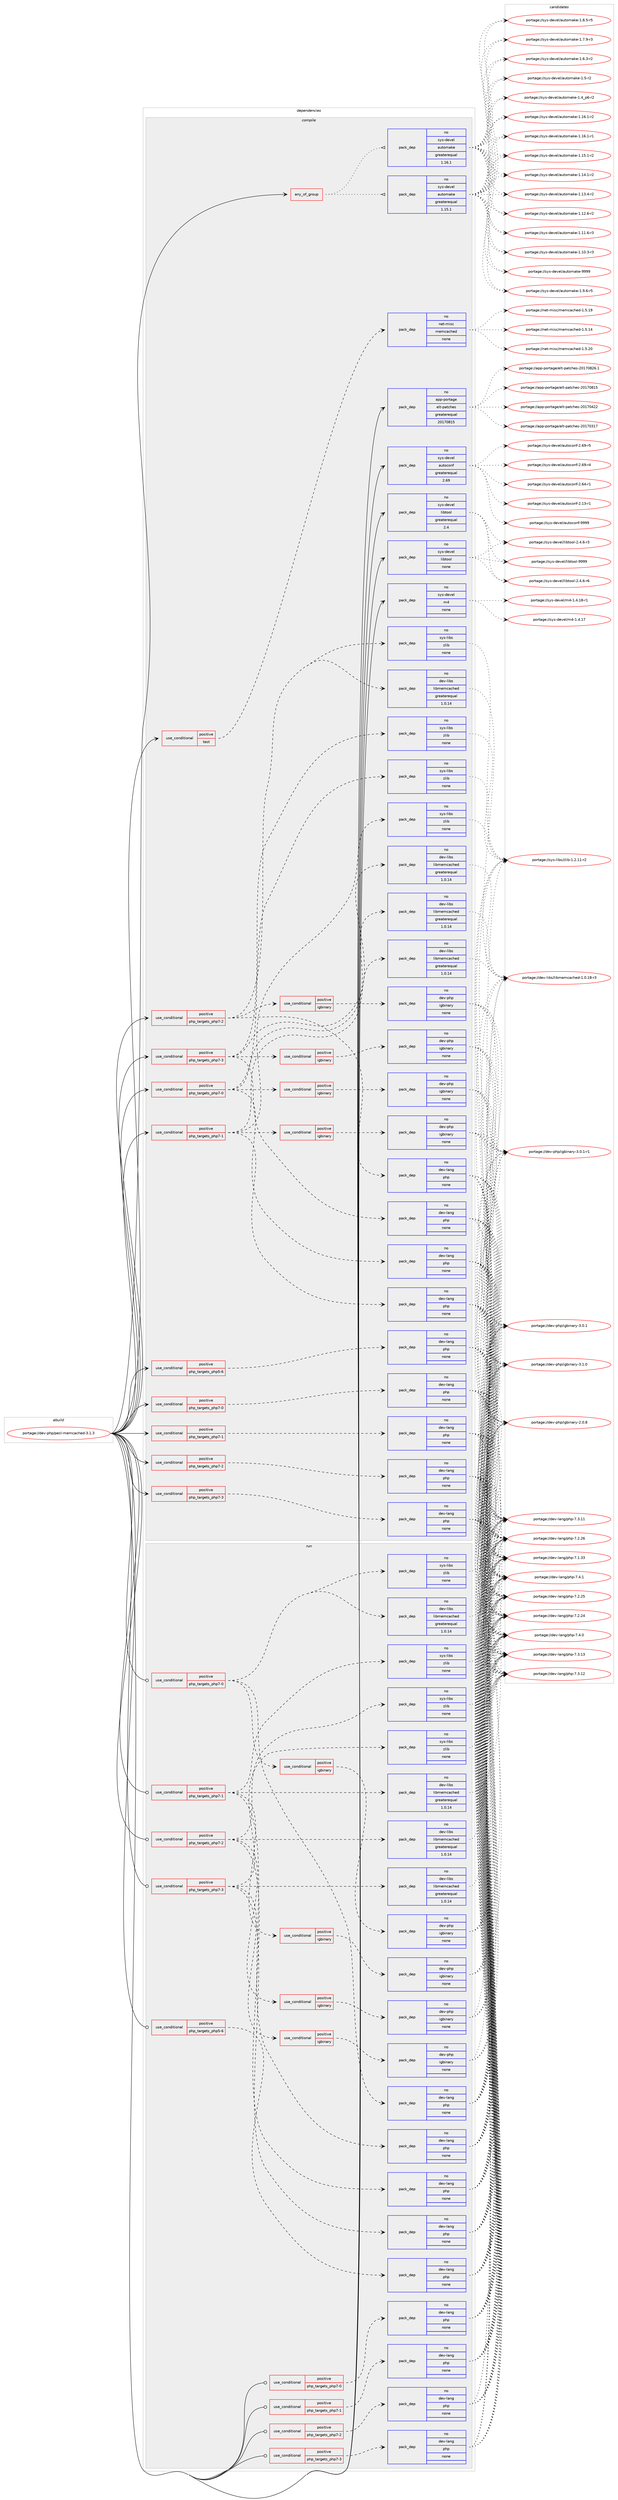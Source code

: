 digraph prolog {

# *************
# Graph options
# *************

newrank=true;
concentrate=true;
compound=true;
graph [rankdir=LR,fontname=Helvetica,fontsize=10,ranksep=1.5];#, ranksep=2.5, nodesep=0.2];
edge  [arrowhead=vee];
node  [fontname=Helvetica,fontsize=10];

# **********
# The ebuild
# **********

subgraph cluster_leftcol {
color=gray;
rank=same;
label=<<i>ebuild</i>>;
id [label="portage://dev-php/pecl-memcached-3.1.3", color=red, width=4, href="../dev-php/pecl-memcached-3.1.3.svg"];
}

# ****************
# The dependencies
# ****************

subgraph cluster_midcol {
color=gray;
label=<<i>dependencies</i>>;
subgraph cluster_compile {
fillcolor="#eeeeee";
style=filled;
label=<<i>compile</i>>;
subgraph any4806 {
dependency476229 [label=<<TABLE BORDER="0" CELLBORDER="1" CELLSPACING="0" CELLPADDING="4"><TR><TD CELLPADDING="10">any_of_group</TD></TR></TABLE>>, shape=none, color=red];subgraph pack350613 {
dependency476230 [label=<<TABLE BORDER="0" CELLBORDER="1" CELLSPACING="0" CELLPADDING="4" WIDTH="220"><TR><TD ROWSPAN="6" CELLPADDING="30">pack_dep</TD></TR><TR><TD WIDTH="110">no</TD></TR><TR><TD>sys-devel</TD></TR><TR><TD>automake</TD></TR><TR><TD>greaterequal</TD></TR><TR><TD>1.16.1</TD></TR></TABLE>>, shape=none, color=blue];
}
dependency476229:e -> dependency476230:w [weight=20,style="dotted",arrowhead="oinv"];
subgraph pack350614 {
dependency476231 [label=<<TABLE BORDER="0" CELLBORDER="1" CELLSPACING="0" CELLPADDING="4" WIDTH="220"><TR><TD ROWSPAN="6" CELLPADDING="30">pack_dep</TD></TR><TR><TD WIDTH="110">no</TD></TR><TR><TD>sys-devel</TD></TR><TR><TD>automake</TD></TR><TR><TD>greaterequal</TD></TR><TR><TD>1.15.1</TD></TR></TABLE>>, shape=none, color=blue];
}
dependency476229:e -> dependency476231:w [weight=20,style="dotted",arrowhead="oinv"];
}
id:e -> dependency476229:w [weight=20,style="solid",arrowhead="vee"];
subgraph cond120585 {
dependency476232 [label=<<TABLE BORDER="0" CELLBORDER="1" CELLSPACING="0" CELLPADDING="4"><TR><TD ROWSPAN="3" CELLPADDING="10">use_conditional</TD></TR><TR><TD>positive</TD></TR><TR><TD>php_targets_php5-6</TD></TR></TABLE>>, shape=none, color=red];
subgraph pack350615 {
dependency476233 [label=<<TABLE BORDER="0" CELLBORDER="1" CELLSPACING="0" CELLPADDING="4" WIDTH="220"><TR><TD ROWSPAN="6" CELLPADDING="30">pack_dep</TD></TR><TR><TD WIDTH="110">no</TD></TR><TR><TD>dev-lang</TD></TR><TR><TD>php</TD></TR><TR><TD>none</TD></TR><TR><TD></TD></TR></TABLE>>, shape=none, color=blue];
}
dependency476232:e -> dependency476233:w [weight=20,style="dashed",arrowhead="vee"];
}
id:e -> dependency476232:w [weight=20,style="solid",arrowhead="vee"];
subgraph cond120586 {
dependency476234 [label=<<TABLE BORDER="0" CELLBORDER="1" CELLSPACING="0" CELLPADDING="4"><TR><TD ROWSPAN="3" CELLPADDING="10">use_conditional</TD></TR><TR><TD>positive</TD></TR><TR><TD>php_targets_php7-0</TD></TR></TABLE>>, shape=none, color=red];
subgraph pack350616 {
dependency476235 [label=<<TABLE BORDER="0" CELLBORDER="1" CELLSPACING="0" CELLPADDING="4" WIDTH="220"><TR><TD ROWSPAN="6" CELLPADDING="30">pack_dep</TD></TR><TR><TD WIDTH="110">no</TD></TR><TR><TD>dev-lang</TD></TR><TR><TD>php</TD></TR><TR><TD>none</TD></TR><TR><TD></TD></TR></TABLE>>, shape=none, color=blue];
}
dependency476234:e -> dependency476235:w [weight=20,style="dashed",arrowhead="vee"];
}
id:e -> dependency476234:w [weight=20,style="solid",arrowhead="vee"];
subgraph cond120587 {
dependency476236 [label=<<TABLE BORDER="0" CELLBORDER="1" CELLSPACING="0" CELLPADDING="4"><TR><TD ROWSPAN="3" CELLPADDING="10">use_conditional</TD></TR><TR><TD>positive</TD></TR><TR><TD>php_targets_php7-0</TD></TR></TABLE>>, shape=none, color=red];
subgraph pack350617 {
dependency476237 [label=<<TABLE BORDER="0" CELLBORDER="1" CELLSPACING="0" CELLPADDING="4" WIDTH="220"><TR><TD ROWSPAN="6" CELLPADDING="30">pack_dep</TD></TR><TR><TD WIDTH="110">no</TD></TR><TR><TD>dev-libs</TD></TR><TR><TD>libmemcached</TD></TR><TR><TD>greaterequal</TD></TR><TR><TD>1.0.14</TD></TR></TABLE>>, shape=none, color=blue];
}
dependency476236:e -> dependency476237:w [weight=20,style="dashed",arrowhead="vee"];
subgraph pack350618 {
dependency476238 [label=<<TABLE BORDER="0" CELLBORDER="1" CELLSPACING="0" CELLPADDING="4" WIDTH="220"><TR><TD ROWSPAN="6" CELLPADDING="30">pack_dep</TD></TR><TR><TD WIDTH="110">no</TD></TR><TR><TD>sys-libs</TD></TR><TR><TD>zlib</TD></TR><TR><TD>none</TD></TR><TR><TD></TD></TR></TABLE>>, shape=none, color=blue];
}
dependency476236:e -> dependency476238:w [weight=20,style="dashed",arrowhead="vee"];
subgraph cond120588 {
dependency476239 [label=<<TABLE BORDER="0" CELLBORDER="1" CELLSPACING="0" CELLPADDING="4"><TR><TD ROWSPAN="3" CELLPADDING="10">use_conditional</TD></TR><TR><TD>positive</TD></TR><TR><TD>igbinary</TD></TR></TABLE>>, shape=none, color=red];
subgraph pack350619 {
dependency476240 [label=<<TABLE BORDER="0" CELLBORDER="1" CELLSPACING="0" CELLPADDING="4" WIDTH="220"><TR><TD ROWSPAN="6" CELLPADDING="30">pack_dep</TD></TR><TR><TD WIDTH="110">no</TD></TR><TR><TD>dev-php</TD></TR><TR><TD>igbinary</TD></TR><TR><TD>none</TD></TR><TR><TD></TD></TR></TABLE>>, shape=none, color=blue];
}
dependency476239:e -> dependency476240:w [weight=20,style="dashed",arrowhead="vee"];
}
dependency476236:e -> dependency476239:w [weight=20,style="dashed",arrowhead="vee"];
subgraph pack350620 {
dependency476241 [label=<<TABLE BORDER="0" CELLBORDER="1" CELLSPACING="0" CELLPADDING="4" WIDTH="220"><TR><TD ROWSPAN="6" CELLPADDING="30">pack_dep</TD></TR><TR><TD WIDTH="110">no</TD></TR><TR><TD>dev-lang</TD></TR><TR><TD>php</TD></TR><TR><TD>none</TD></TR><TR><TD></TD></TR></TABLE>>, shape=none, color=blue];
}
dependency476236:e -> dependency476241:w [weight=20,style="dashed",arrowhead="vee"];
}
id:e -> dependency476236:w [weight=20,style="solid",arrowhead="vee"];
subgraph cond120589 {
dependency476242 [label=<<TABLE BORDER="0" CELLBORDER="1" CELLSPACING="0" CELLPADDING="4"><TR><TD ROWSPAN="3" CELLPADDING="10">use_conditional</TD></TR><TR><TD>positive</TD></TR><TR><TD>php_targets_php7-1</TD></TR></TABLE>>, shape=none, color=red];
subgraph pack350621 {
dependency476243 [label=<<TABLE BORDER="0" CELLBORDER="1" CELLSPACING="0" CELLPADDING="4" WIDTH="220"><TR><TD ROWSPAN="6" CELLPADDING="30">pack_dep</TD></TR><TR><TD WIDTH="110">no</TD></TR><TR><TD>dev-lang</TD></TR><TR><TD>php</TD></TR><TR><TD>none</TD></TR><TR><TD></TD></TR></TABLE>>, shape=none, color=blue];
}
dependency476242:e -> dependency476243:w [weight=20,style="dashed",arrowhead="vee"];
}
id:e -> dependency476242:w [weight=20,style="solid",arrowhead="vee"];
subgraph cond120590 {
dependency476244 [label=<<TABLE BORDER="0" CELLBORDER="1" CELLSPACING="0" CELLPADDING="4"><TR><TD ROWSPAN="3" CELLPADDING="10">use_conditional</TD></TR><TR><TD>positive</TD></TR><TR><TD>php_targets_php7-1</TD></TR></TABLE>>, shape=none, color=red];
subgraph pack350622 {
dependency476245 [label=<<TABLE BORDER="0" CELLBORDER="1" CELLSPACING="0" CELLPADDING="4" WIDTH="220"><TR><TD ROWSPAN="6" CELLPADDING="30">pack_dep</TD></TR><TR><TD WIDTH="110">no</TD></TR><TR><TD>dev-libs</TD></TR><TR><TD>libmemcached</TD></TR><TR><TD>greaterequal</TD></TR><TR><TD>1.0.14</TD></TR></TABLE>>, shape=none, color=blue];
}
dependency476244:e -> dependency476245:w [weight=20,style="dashed",arrowhead="vee"];
subgraph pack350623 {
dependency476246 [label=<<TABLE BORDER="0" CELLBORDER="1" CELLSPACING="0" CELLPADDING="4" WIDTH="220"><TR><TD ROWSPAN="6" CELLPADDING="30">pack_dep</TD></TR><TR><TD WIDTH="110">no</TD></TR><TR><TD>sys-libs</TD></TR><TR><TD>zlib</TD></TR><TR><TD>none</TD></TR><TR><TD></TD></TR></TABLE>>, shape=none, color=blue];
}
dependency476244:e -> dependency476246:w [weight=20,style="dashed",arrowhead="vee"];
subgraph cond120591 {
dependency476247 [label=<<TABLE BORDER="0" CELLBORDER="1" CELLSPACING="0" CELLPADDING="4"><TR><TD ROWSPAN="3" CELLPADDING="10">use_conditional</TD></TR><TR><TD>positive</TD></TR><TR><TD>igbinary</TD></TR></TABLE>>, shape=none, color=red];
subgraph pack350624 {
dependency476248 [label=<<TABLE BORDER="0" CELLBORDER="1" CELLSPACING="0" CELLPADDING="4" WIDTH="220"><TR><TD ROWSPAN="6" CELLPADDING="30">pack_dep</TD></TR><TR><TD WIDTH="110">no</TD></TR><TR><TD>dev-php</TD></TR><TR><TD>igbinary</TD></TR><TR><TD>none</TD></TR><TR><TD></TD></TR></TABLE>>, shape=none, color=blue];
}
dependency476247:e -> dependency476248:w [weight=20,style="dashed",arrowhead="vee"];
}
dependency476244:e -> dependency476247:w [weight=20,style="dashed",arrowhead="vee"];
subgraph pack350625 {
dependency476249 [label=<<TABLE BORDER="0" CELLBORDER="1" CELLSPACING="0" CELLPADDING="4" WIDTH="220"><TR><TD ROWSPAN="6" CELLPADDING="30">pack_dep</TD></TR><TR><TD WIDTH="110">no</TD></TR><TR><TD>dev-lang</TD></TR><TR><TD>php</TD></TR><TR><TD>none</TD></TR><TR><TD></TD></TR></TABLE>>, shape=none, color=blue];
}
dependency476244:e -> dependency476249:w [weight=20,style="dashed",arrowhead="vee"];
}
id:e -> dependency476244:w [weight=20,style="solid",arrowhead="vee"];
subgraph cond120592 {
dependency476250 [label=<<TABLE BORDER="0" CELLBORDER="1" CELLSPACING="0" CELLPADDING="4"><TR><TD ROWSPAN="3" CELLPADDING="10">use_conditional</TD></TR><TR><TD>positive</TD></TR><TR><TD>php_targets_php7-2</TD></TR></TABLE>>, shape=none, color=red];
subgraph pack350626 {
dependency476251 [label=<<TABLE BORDER="0" CELLBORDER="1" CELLSPACING="0" CELLPADDING="4" WIDTH="220"><TR><TD ROWSPAN="6" CELLPADDING="30">pack_dep</TD></TR><TR><TD WIDTH="110">no</TD></TR><TR><TD>dev-lang</TD></TR><TR><TD>php</TD></TR><TR><TD>none</TD></TR><TR><TD></TD></TR></TABLE>>, shape=none, color=blue];
}
dependency476250:e -> dependency476251:w [weight=20,style="dashed",arrowhead="vee"];
}
id:e -> dependency476250:w [weight=20,style="solid",arrowhead="vee"];
subgraph cond120593 {
dependency476252 [label=<<TABLE BORDER="0" CELLBORDER="1" CELLSPACING="0" CELLPADDING="4"><TR><TD ROWSPAN="3" CELLPADDING="10">use_conditional</TD></TR><TR><TD>positive</TD></TR><TR><TD>php_targets_php7-2</TD></TR></TABLE>>, shape=none, color=red];
subgraph pack350627 {
dependency476253 [label=<<TABLE BORDER="0" CELLBORDER="1" CELLSPACING="0" CELLPADDING="4" WIDTH="220"><TR><TD ROWSPAN="6" CELLPADDING="30">pack_dep</TD></TR><TR><TD WIDTH="110">no</TD></TR><TR><TD>dev-libs</TD></TR><TR><TD>libmemcached</TD></TR><TR><TD>greaterequal</TD></TR><TR><TD>1.0.14</TD></TR></TABLE>>, shape=none, color=blue];
}
dependency476252:e -> dependency476253:w [weight=20,style="dashed",arrowhead="vee"];
subgraph pack350628 {
dependency476254 [label=<<TABLE BORDER="0" CELLBORDER="1" CELLSPACING="0" CELLPADDING="4" WIDTH="220"><TR><TD ROWSPAN="6" CELLPADDING="30">pack_dep</TD></TR><TR><TD WIDTH="110">no</TD></TR><TR><TD>sys-libs</TD></TR><TR><TD>zlib</TD></TR><TR><TD>none</TD></TR><TR><TD></TD></TR></TABLE>>, shape=none, color=blue];
}
dependency476252:e -> dependency476254:w [weight=20,style="dashed",arrowhead="vee"];
subgraph cond120594 {
dependency476255 [label=<<TABLE BORDER="0" CELLBORDER="1" CELLSPACING="0" CELLPADDING="4"><TR><TD ROWSPAN="3" CELLPADDING="10">use_conditional</TD></TR><TR><TD>positive</TD></TR><TR><TD>igbinary</TD></TR></TABLE>>, shape=none, color=red];
subgraph pack350629 {
dependency476256 [label=<<TABLE BORDER="0" CELLBORDER="1" CELLSPACING="0" CELLPADDING="4" WIDTH="220"><TR><TD ROWSPAN="6" CELLPADDING="30">pack_dep</TD></TR><TR><TD WIDTH="110">no</TD></TR><TR><TD>dev-php</TD></TR><TR><TD>igbinary</TD></TR><TR><TD>none</TD></TR><TR><TD></TD></TR></TABLE>>, shape=none, color=blue];
}
dependency476255:e -> dependency476256:w [weight=20,style="dashed",arrowhead="vee"];
}
dependency476252:e -> dependency476255:w [weight=20,style="dashed",arrowhead="vee"];
subgraph pack350630 {
dependency476257 [label=<<TABLE BORDER="0" CELLBORDER="1" CELLSPACING="0" CELLPADDING="4" WIDTH="220"><TR><TD ROWSPAN="6" CELLPADDING="30">pack_dep</TD></TR><TR><TD WIDTH="110">no</TD></TR><TR><TD>dev-lang</TD></TR><TR><TD>php</TD></TR><TR><TD>none</TD></TR><TR><TD></TD></TR></TABLE>>, shape=none, color=blue];
}
dependency476252:e -> dependency476257:w [weight=20,style="dashed",arrowhead="vee"];
}
id:e -> dependency476252:w [weight=20,style="solid",arrowhead="vee"];
subgraph cond120595 {
dependency476258 [label=<<TABLE BORDER="0" CELLBORDER="1" CELLSPACING="0" CELLPADDING="4"><TR><TD ROWSPAN="3" CELLPADDING="10">use_conditional</TD></TR><TR><TD>positive</TD></TR><TR><TD>php_targets_php7-3</TD></TR></TABLE>>, shape=none, color=red];
subgraph pack350631 {
dependency476259 [label=<<TABLE BORDER="0" CELLBORDER="1" CELLSPACING="0" CELLPADDING="4" WIDTH="220"><TR><TD ROWSPAN="6" CELLPADDING="30">pack_dep</TD></TR><TR><TD WIDTH="110">no</TD></TR><TR><TD>dev-lang</TD></TR><TR><TD>php</TD></TR><TR><TD>none</TD></TR><TR><TD></TD></TR></TABLE>>, shape=none, color=blue];
}
dependency476258:e -> dependency476259:w [weight=20,style="dashed",arrowhead="vee"];
}
id:e -> dependency476258:w [weight=20,style="solid",arrowhead="vee"];
subgraph cond120596 {
dependency476260 [label=<<TABLE BORDER="0" CELLBORDER="1" CELLSPACING="0" CELLPADDING="4"><TR><TD ROWSPAN="3" CELLPADDING="10">use_conditional</TD></TR><TR><TD>positive</TD></TR><TR><TD>php_targets_php7-3</TD></TR></TABLE>>, shape=none, color=red];
subgraph pack350632 {
dependency476261 [label=<<TABLE BORDER="0" CELLBORDER="1" CELLSPACING="0" CELLPADDING="4" WIDTH="220"><TR><TD ROWSPAN="6" CELLPADDING="30">pack_dep</TD></TR><TR><TD WIDTH="110">no</TD></TR><TR><TD>dev-libs</TD></TR><TR><TD>libmemcached</TD></TR><TR><TD>greaterequal</TD></TR><TR><TD>1.0.14</TD></TR></TABLE>>, shape=none, color=blue];
}
dependency476260:e -> dependency476261:w [weight=20,style="dashed",arrowhead="vee"];
subgraph pack350633 {
dependency476262 [label=<<TABLE BORDER="0" CELLBORDER="1" CELLSPACING="0" CELLPADDING="4" WIDTH="220"><TR><TD ROWSPAN="6" CELLPADDING="30">pack_dep</TD></TR><TR><TD WIDTH="110">no</TD></TR><TR><TD>sys-libs</TD></TR><TR><TD>zlib</TD></TR><TR><TD>none</TD></TR><TR><TD></TD></TR></TABLE>>, shape=none, color=blue];
}
dependency476260:e -> dependency476262:w [weight=20,style="dashed",arrowhead="vee"];
subgraph cond120597 {
dependency476263 [label=<<TABLE BORDER="0" CELLBORDER="1" CELLSPACING="0" CELLPADDING="4"><TR><TD ROWSPAN="3" CELLPADDING="10">use_conditional</TD></TR><TR><TD>positive</TD></TR><TR><TD>igbinary</TD></TR></TABLE>>, shape=none, color=red];
subgraph pack350634 {
dependency476264 [label=<<TABLE BORDER="0" CELLBORDER="1" CELLSPACING="0" CELLPADDING="4" WIDTH="220"><TR><TD ROWSPAN="6" CELLPADDING="30">pack_dep</TD></TR><TR><TD WIDTH="110">no</TD></TR><TR><TD>dev-php</TD></TR><TR><TD>igbinary</TD></TR><TR><TD>none</TD></TR><TR><TD></TD></TR></TABLE>>, shape=none, color=blue];
}
dependency476263:e -> dependency476264:w [weight=20,style="dashed",arrowhead="vee"];
}
dependency476260:e -> dependency476263:w [weight=20,style="dashed",arrowhead="vee"];
subgraph pack350635 {
dependency476265 [label=<<TABLE BORDER="0" CELLBORDER="1" CELLSPACING="0" CELLPADDING="4" WIDTH="220"><TR><TD ROWSPAN="6" CELLPADDING="30">pack_dep</TD></TR><TR><TD WIDTH="110">no</TD></TR><TR><TD>dev-lang</TD></TR><TR><TD>php</TD></TR><TR><TD>none</TD></TR><TR><TD></TD></TR></TABLE>>, shape=none, color=blue];
}
dependency476260:e -> dependency476265:w [weight=20,style="dashed",arrowhead="vee"];
}
id:e -> dependency476260:w [weight=20,style="solid",arrowhead="vee"];
subgraph cond120598 {
dependency476266 [label=<<TABLE BORDER="0" CELLBORDER="1" CELLSPACING="0" CELLPADDING="4"><TR><TD ROWSPAN="3" CELLPADDING="10">use_conditional</TD></TR><TR><TD>positive</TD></TR><TR><TD>test</TD></TR></TABLE>>, shape=none, color=red];
subgraph pack350636 {
dependency476267 [label=<<TABLE BORDER="0" CELLBORDER="1" CELLSPACING="0" CELLPADDING="4" WIDTH="220"><TR><TD ROWSPAN="6" CELLPADDING="30">pack_dep</TD></TR><TR><TD WIDTH="110">no</TD></TR><TR><TD>net-misc</TD></TR><TR><TD>memcached</TD></TR><TR><TD>none</TD></TR><TR><TD></TD></TR></TABLE>>, shape=none, color=blue];
}
dependency476266:e -> dependency476267:w [weight=20,style="dashed",arrowhead="vee"];
}
id:e -> dependency476266:w [weight=20,style="solid",arrowhead="vee"];
subgraph pack350637 {
dependency476268 [label=<<TABLE BORDER="0" CELLBORDER="1" CELLSPACING="0" CELLPADDING="4" WIDTH="220"><TR><TD ROWSPAN="6" CELLPADDING="30">pack_dep</TD></TR><TR><TD WIDTH="110">no</TD></TR><TR><TD>app-portage</TD></TR><TR><TD>elt-patches</TD></TR><TR><TD>greaterequal</TD></TR><TR><TD>20170815</TD></TR></TABLE>>, shape=none, color=blue];
}
id:e -> dependency476268:w [weight=20,style="solid",arrowhead="vee"];
subgraph pack350638 {
dependency476269 [label=<<TABLE BORDER="0" CELLBORDER="1" CELLSPACING="0" CELLPADDING="4" WIDTH="220"><TR><TD ROWSPAN="6" CELLPADDING="30">pack_dep</TD></TR><TR><TD WIDTH="110">no</TD></TR><TR><TD>sys-devel</TD></TR><TR><TD>autoconf</TD></TR><TR><TD>greaterequal</TD></TR><TR><TD>2.69</TD></TR></TABLE>>, shape=none, color=blue];
}
id:e -> dependency476269:w [weight=20,style="solid",arrowhead="vee"];
subgraph pack350639 {
dependency476270 [label=<<TABLE BORDER="0" CELLBORDER="1" CELLSPACING="0" CELLPADDING="4" WIDTH="220"><TR><TD ROWSPAN="6" CELLPADDING="30">pack_dep</TD></TR><TR><TD WIDTH="110">no</TD></TR><TR><TD>sys-devel</TD></TR><TR><TD>libtool</TD></TR><TR><TD>greaterequal</TD></TR><TR><TD>2.4</TD></TR></TABLE>>, shape=none, color=blue];
}
id:e -> dependency476270:w [weight=20,style="solid",arrowhead="vee"];
subgraph pack350640 {
dependency476271 [label=<<TABLE BORDER="0" CELLBORDER="1" CELLSPACING="0" CELLPADDING="4" WIDTH="220"><TR><TD ROWSPAN="6" CELLPADDING="30">pack_dep</TD></TR><TR><TD WIDTH="110">no</TD></TR><TR><TD>sys-devel</TD></TR><TR><TD>libtool</TD></TR><TR><TD>none</TD></TR><TR><TD></TD></TR></TABLE>>, shape=none, color=blue];
}
id:e -> dependency476271:w [weight=20,style="solid",arrowhead="vee"];
subgraph pack350641 {
dependency476272 [label=<<TABLE BORDER="0" CELLBORDER="1" CELLSPACING="0" CELLPADDING="4" WIDTH="220"><TR><TD ROWSPAN="6" CELLPADDING="30">pack_dep</TD></TR><TR><TD WIDTH="110">no</TD></TR><TR><TD>sys-devel</TD></TR><TR><TD>m4</TD></TR><TR><TD>none</TD></TR><TR><TD></TD></TR></TABLE>>, shape=none, color=blue];
}
id:e -> dependency476272:w [weight=20,style="solid",arrowhead="vee"];
}
subgraph cluster_compileandrun {
fillcolor="#eeeeee";
style=filled;
label=<<i>compile and run</i>>;
}
subgraph cluster_run {
fillcolor="#eeeeee";
style=filled;
label=<<i>run</i>>;
subgraph cond120599 {
dependency476273 [label=<<TABLE BORDER="0" CELLBORDER="1" CELLSPACING="0" CELLPADDING="4"><TR><TD ROWSPAN="3" CELLPADDING="10">use_conditional</TD></TR><TR><TD>positive</TD></TR><TR><TD>php_targets_php5-6</TD></TR></TABLE>>, shape=none, color=red];
subgraph pack350642 {
dependency476274 [label=<<TABLE BORDER="0" CELLBORDER="1" CELLSPACING="0" CELLPADDING="4" WIDTH="220"><TR><TD ROWSPAN="6" CELLPADDING="30">pack_dep</TD></TR><TR><TD WIDTH="110">no</TD></TR><TR><TD>dev-lang</TD></TR><TR><TD>php</TD></TR><TR><TD>none</TD></TR><TR><TD></TD></TR></TABLE>>, shape=none, color=blue];
}
dependency476273:e -> dependency476274:w [weight=20,style="dashed",arrowhead="vee"];
}
id:e -> dependency476273:w [weight=20,style="solid",arrowhead="odot"];
subgraph cond120600 {
dependency476275 [label=<<TABLE BORDER="0" CELLBORDER="1" CELLSPACING="0" CELLPADDING="4"><TR><TD ROWSPAN="3" CELLPADDING="10">use_conditional</TD></TR><TR><TD>positive</TD></TR><TR><TD>php_targets_php7-0</TD></TR></TABLE>>, shape=none, color=red];
subgraph pack350643 {
dependency476276 [label=<<TABLE BORDER="0" CELLBORDER="1" CELLSPACING="0" CELLPADDING="4" WIDTH="220"><TR><TD ROWSPAN="6" CELLPADDING="30">pack_dep</TD></TR><TR><TD WIDTH="110">no</TD></TR><TR><TD>dev-lang</TD></TR><TR><TD>php</TD></TR><TR><TD>none</TD></TR><TR><TD></TD></TR></TABLE>>, shape=none, color=blue];
}
dependency476275:e -> dependency476276:w [weight=20,style="dashed",arrowhead="vee"];
}
id:e -> dependency476275:w [weight=20,style="solid",arrowhead="odot"];
subgraph cond120601 {
dependency476277 [label=<<TABLE BORDER="0" CELLBORDER="1" CELLSPACING="0" CELLPADDING="4"><TR><TD ROWSPAN="3" CELLPADDING="10">use_conditional</TD></TR><TR><TD>positive</TD></TR><TR><TD>php_targets_php7-0</TD></TR></TABLE>>, shape=none, color=red];
subgraph pack350644 {
dependency476278 [label=<<TABLE BORDER="0" CELLBORDER="1" CELLSPACING="0" CELLPADDING="4" WIDTH="220"><TR><TD ROWSPAN="6" CELLPADDING="30">pack_dep</TD></TR><TR><TD WIDTH="110">no</TD></TR><TR><TD>dev-libs</TD></TR><TR><TD>libmemcached</TD></TR><TR><TD>greaterequal</TD></TR><TR><TD>1.0.14</TD></TR></TABLE>>, shape=none, color=blue];
}
dependency476277:e -> dependency476278:w [weight=20,style="dashed",arrowhead="vee"];
subgraph pack350645 {
dependency476279 [label=<<TABLE BORDER="0" CELLBORDER="1" CELLSPACING="0" CELLPADDING="4" WIDTH="220"><TR><TD ROWSPAN="6" CELLPADDING="30">pack_dep</TD></TR><TR><TD WIDTH="110">no</TD></TR><TR><TD>sys-libs</TD></TR><TR><TD>zlib</TD></TR><TR><TD>none</TD></TR><TR><TD></TD></TR></TABLE>>, shape=none, color=blue];
}
dependency476277:e -> dependency476279:w [weight=20,style="dashed",arrowhead="vee"];
subgraph cond120602 {
dependency476280 [label=<<TABLE BORDER="0" CELLBORDER="1" CELLSPACING="0" CELLPADDING="4"><TR><TD ROWSPAN="3" CELLPADDING="10">use_conditional</TD></TR><TR><TD>positive</TD></TR><TR><TD>igbinary</TD></TR></TABLE>>, shape=none, color=red];
subgraph pack350646 {
dependency476281 [label=<<TABLE BORDER="0" CELLBORDER="1" CELLSPACING="0" CELLPADDING="4" WIDTH="220"><TR><TD ROWSPAN="6" CELLPADDING="30">pack_dep</TD></TR><TR><TD WIDTH="110">no</TD></TR><TR><TD>dev-php</TD></TR><TR><TD>igbinary</TD></TR><TR><TD>none</TD></TR><TR><TD></TD></TR></TABLE>>, shape=none, color=blue];
}
dependency476280:e -> dependency476281:w [weight=20,style="dashed",arrowhead="vee"];
}
dependency476277:e -> dependency476280:w [weight=20,style="dashed",arrowhead="vee"];
subgraph pack350647 {
dependency476282 [label=<<TABLE BORDER="0" CELLBORDER="1" CELLSPACING="0" CELLPADDING="4" WIDTH="220"><TR><TD ROWSPAN="6" CELLPADDING="30">pack_dep</TD></TR><TR><TD WIDTH="110">no</TD></TR><TR><TD>dev-lang</TD></TR><TR><TD>php</TD></TR><TR><TD>none</TD></TR><TR><TD></TD></TR></TABLE>>, shape=none, color=blue];
}
dependency476277:e -> dependency476282:w [weight=20,style="dashed",arrowhead="vee"];
}
id:e -> dependency476277:w [weight=20,style="solid",arrowhead="odot"];
subgraph cond120603 {
dependency476283 [label=<<TABLE BORDER="0" CELLBORDER="1" CELLSPACING="0" CELLPADDING="4"><TR><TD ROWSPAN="3" CELLPADDING="10">use_conditional</TD></TR><TR><TD>positive</TD></TR><TR><TD>php_targets_php7-1</TD></TR></TABLE>>, shape=none, color=red];
subgraph pack350648 {
dependency476284 [label=<<TABLE BORDER="0" CELLBORDER="1" CELLSPACING="0" CELLPADDING="4" WIDTH="220"><TR><TD ROWSPAN="6" CELLPADDING="30">pack_dep</TD></TR><TR><TD WIDTH="110">no</TD></TR><TR><TD>dev-lang</TD></TR><TR><TD>php</TD></TR><TR><TD>none</TD></TR><TR><TD></TD></TR></TABLE>>, shape=none, color=blue];
}
dependency476283:e -> dependency476284:w [weight=20,style="dashed",arrowhead="vee"];
}
id:e -> dependency476283:w [weight=20,style="solid",arrowhead="odot"];
subgraph cond120604 {
dependency476285 [label=<<TABLE BORDER="0" CELLBORDER="1" CELLSPACING="0" CELLPADDING="4"><TR><TD ROWSPAN="3" CELLPADDING="10">use_conditional</TD></TR><TR><TD>positive</TD></TR><TR><TD>php_targets_php7-1</TD></TR></TABLE>>, shape=none, color=red];
subgraph pack350649 {
dependency476286 [label=<<TABLE BORDER="0" CELLBORDER="1" CELLSPACING="0" CELLPADDING="4" WIDTH="220"><TR><TD ROWSPAN="6" CELLPADDING="30">pack_dep</TD></TR><TR><TD WIDTH="110">no</TD></TR><TR><TD>dev-libs</TD></TR><TR><TD>libmemcached</TD></TR><TR><TD>greaterequal</TD></TR><TR><TD>1.0.14</TD></TR></TABLE>>, shape=none, color=blue];
}
dependency476285:e -> dependency476286:w [weight=20,style="dashed",arrowhead="vee"];
subgraph pack350650 {
dependency476287 [label=<<TABLE BORDER="0" CELLBORDER="1" CELLSPACING="0" CELLPADDING="4" WIDTH="220"><TR><TD ROWSPAN="6" CELLPADDING="30">pack_dep</TD></TR><TR><TD WIDTH="110">no</TD></TR><TR><TD>sys-libs</TD></TR><TR><TD>zlib</TD></TR><TR><TD>none</TD></TR><TR><TD></TD></TR></TABLE>>, shape=none, color=blue];
}
dependency476285:e -> dependency476287:w [weight=20,style="dashed",arrowhead="vee"];
subgraph cond120605 {
dependency476288 [label=<<TABLE BORDER="0" CELLBORDER="1" CELLSPACING="0" CELLPADDING="4"><TR><TD ROWSPAN="3" CELLPADDING="10">use_conditional</TD></TR><TR><TD>positive</TD></TR><TR><TD>igbinary</TD></TR></TABLE>>, shape=none, color=red];
subgraph pack350651 {
dependency476289 [label=<<TABLE BORDER="0" CELLBORDER="1" CELLSPACING="0" CELLPADDING="4" WIDTH="220"><TR><TD ROWSPAN="6" CELLPADDING="30">pack_dep</TD></TR><TR><TD WIDTH="110">no</TD></TR><TR><TD>dev-php</TD></TR><TR><TD>igbinary</TD></TR><TR><TD>none</TD></TR><TR><TD></TD></TR></TABLE>>, shape=none, color=blue];
}
dependency476288:e -> dependency476289:w [weight=20,style="dashed",arrowhead="vee"];
}
dependency476285:e -> dependency476288:w [weight=20,style="dashed",arrowhead="vee"];
subgraph pack350652 {
dependency476290 [label=<<TABLE BORDER="0" CELLBORDER="1" CELLSPACING="0" CELLPADDING="4" WIDTH="220"><TR><TD ROWSPAN="6" CELLPADDING="30">pack_dep</TD></TR><TR><TD WIDTH="110">no</TD></TR><TR><TD>dev-lang</TD></TR><TR><TD>php</TD></TR><TR><TD>none</TD></TR><TR><TD></TD></TR></TABLE>>, shape=none, color=blue];
}
dependency476285:e -> dependency476290:w [weight=20,style="dashed",arrowhead="vee"];
}
id:e -> dependency476285:w [weight=20,style="solid",arrowhead="odot"];
subgraph cond120606 {
dependency476291 [label=<<TABLE BORDER="0" CELLBORDER="1" CELLSPACING="0" CELLPADDING="4"><TR><TD ROWSPAN="3" CELLPADDING="10">use_conditional</TD></TR><TR><TD>positive</TD></TR><TR><TD>php_targets_php7-2</TD></TR></TABLE>>, shape=none, color=red];
subgraph pack350653 {
dependency476292 [label=<<TABLE BORDER="0" CELLBORDER="1" CELLSPACING="0" CELLPADDING="4" WIDTH="220"><TR><TD ROWSPAN="6" CELLPADDING="30">pack_dep</TD></TR><TR><TD WIDTH="110">no</TD></TR><TR><TD>dev-lang</TD></TR><TR><TD>php</TD></TR><TR><TD>none</TD></TR><TR><TD></TD></TR></TABLE>>, shape=none, color=blue];
}
dependency476291:e -> dependency476292:w [weight=20,style="dashed",arrowhead="vee"];
}
id:e -> dependency476291:w [weight=20,style="solid",arrowhead="odot"];
subgraph cond120607 {
dependency476293 [label=<<TABLE BORDER="0" CELLBORDER="1" CELLSPACING="0" CELLPADDING="4"><TR><TD ROWSPAN="3" CELLPADDING="10">use_conditional</TD></TR><TR><TD>positive</TD></TR><TR><TD>php_targets_php7-2</TD></TR></TABLE>>, shape=none, color=red];
subgraph pack350654 {
dependency476294 [label=<<TABLE BORDER="0" CELLBORDER="1" CELLSPACING="0" CELLPADDING="4" WIDTH="220"><TR><TD ROWSPAN="6" CELLPADDING="30">pack_dep</TD></TR><TR><TD WIDTH="110">no</TD></TR><TR><TD>dev-libs</TD></TR><TR><TD>libmemcached</TD></TR><TR><TD>greaterequal</TD></TR><TR><TD>1.0.14</TD></TR></TABLE>>, shape=none, color=blue];
}
dependency476293:e -> dependency476294:w [weight=20,style="dashed",arrowhead="vee"];
subgraph pack350655 {
dependency476295 [label=<<TABLE BORDER="0" CELLBORDER="1" CELLSPACING="0" CELLPADDING="4" WIDTH="220"><TR><TD ROWSPAN="6" CELLPADDING="30">pack_dep</TD></TR><TR><TD WIDTH="110">no</TD></TR><TR><TD>sys-libs</TD></TR><TR><TD>zlib</TD></TR><TR><TD>none</TD></TR><TR><TD></TD></TR></TABLE>>, shape=none, color=blue];
}
dependency476293:e -> dependency476295:w [weight=20,style="dashed",arrowhead="vee"];
subgraph cond120608 {
dependency476296 [label=<<TABLE BORDER="0" CELLBORDER="1" CELLSPACING="0" CELLPADDING="4"><TR><TD ROWSPAN="3" CELLPADDING="10">use_conditional</TD></TR><TR><TD>positive</TD></TR><TR><TD>igbinary</TD></TR></TABLE>>, shape=none, color=red];
subgraph pack350656 {
dependency476297 [label=<<TABLE BORDER="0" CELLBORDER="1" CELLSPACING="0" CELLPADDING="4" WIDTH="220"><TR><TD ROWSPAN="6" CELLPADDING="30">pack_dep</TD></TR><TR><TD WIDTH="110">no</TD></TR><TR><TD>dev-php</TD></TR><TR><TD>igbinary</TD></TR><TR><TD>none</TD></TR><TR><TD></TD></TR></TABLE>>, shape=none, color=blue];
}
dependency476296:e -> dependency476297:w [weight=20,style="dashed",arrowhead="vee"];
}
dependency476293:e -> dependency476296:w [weight=20,style="dashed",arrowhead="vee"];
subgraph pack350657 {
dependency476298 [label=<<TABLE BORDER="0" CELLBORDER="1" CELLSPACING="0" CELLPADDING="4" WIDTH="220"><TR><TD ROWSPAN="6" CELLPADDING="30">pack_dep</TD></TR><TR><TD WIDTH="110">no</TD></TR><TR><TD>dev-lang</TD></TR><TR><TD>php</TD></TR><TR><TD>none</TD></TR><TR><TD></TD></TR></TABLE>>, shape=none, color=blue];
}
dependency476293:e -> dependency476298:w [weight=20,style="dashed",arrowhead="vee"];
}
id:e -> dependency476293:w [weight=20,style="solid",arrowhead="odot"];
subgraph cond120609 {
dependency476299 [label=<<TABLE BORDER="0" CELLBORDER="1" CELLSPACING="0" CELLPADDING="4"><TR><TD ROWSPAN="3" CELLPADDING="10">use_conditional</TD></TR><TR><TD>positive</TD></TR><TR><TD>php_targets_php7-3</TD></TR></TABLE>>, shape=none, color=red];
subgraph pack350658 {
dependency476300 [label=<<TABLE BORDER="0" CELLBORDER="1" CELLSPACING="0" CELLPADDING="4" WIDTH="220"><TR><TD ROWSPAN="6" CELLPADDING="30">pack_dep</TD></TR><TR><TD WIDTH="110">no</TD></TR><TR><TD>dev-lang</TD></TR><TR><TD>php</TD></TR><TR><TD>none</TD></TR><TR><TD></TD></TR></TABLE>>, shape=none, color=blue];
}
dependency476299:e -> dependency476300:w [weight=20,style="dashed",arrowhead="vee"];
}
id:e -> dependency476299:w [weight=20,style="solid",arrowhead="odot"];
subgraph cond120610 {
dependency476301 [label=<<TABLE BORDER="0" CELLBORDER="1" CELLSPACING="0" CELLPADDING="4"><TR><TD ROWSPAN="3" CELLPADDING="10">use_conditional</TD></TR><TR><TD>positive</TD></TR><TR><TD>php_targets_php7-3</TD></TR></TABLE>>, shape=none, color=red];
subgraph pack350659 {
dependency476302 [label=<<TABLE BORDER="0" CELLBORDER="1" CELLSPACING="0" CELLPADDING="4" WIDTH="220"><TR><TD ROWSPAN="6" CELLPADDING="30">pack_dep</TD></TR><TR><TD WIDTH="110">no</TD></TR><TR><TD>dev-libs</TD></TR><TR><TD>libmemcached</TD></TR><TR><TD>greaterequal</TD></TR><TR><TD>1.0.14</TD></TR></TABLE>>, shape=none, color=blue];
}
dependency476301:e -> dependency476302:w [weight=20,style="dashed",arrowhead="vee"];
subgraph pack350660 {
dependency476303 [label=<<TABLE BORDER="0" CELLBORDER="1" CELLSPACING="0" CELLPADDING="4" WIDTH="220"><TR><TD ROWSPAN="6" CELLPADDING="30">pack_dep</TD></TR><TR><TD WIDTH="110">no</TD></TR><TR><TD>sys-libs</TD></TR><TR><TD>zlib</TD></TR><TR><TD>none</TD></TR><TR><TD></TD></TR></TABLE>>, shape=none, color=blue];
}
dependency476301:e -> dependency476303:w [weight=20,style="dashed",arrowhead="vee"];
subgraph cond120611 {
dependency476304 [label=<<TABLE BORDER="0" CELLBORDER="1" CELLSPACING="0" CELLPADDING="4"><TR><TD ROWSPAN="3" CELLPADDING="10">use_conditional</TD></TR><TR><TD>positive</TD></TR><TR><TD>igbinary</TD></TR></TABLE>>, shape=none, color=red];
subgraph pack350661 {
dependency476305 [label=<<TABLE BORDER="0" CELLBORDER="1" CELLSPACING="0" CELLPADDING="4" WIDTH="220"><TR><TD ROWSPAN="6" CELLPADDING="30">pack_dep</TD></TR><TR><TD WIDTH="110">no</TD></TR><TR><TD>dev-php</TD></TR><TR><TD>igbinary</TD></TR><TR><TD>none</TD></TR><TR><TD></TD></TR></TABLE>>, shape=none, color=blue];
}
dependency476304:e -> dependency476305:w [weight=20,style="dashed",arrowhead="vee"];
}
dependency476301:e -> dependency476304:w [weight=20,style="dashed",arrowhead="vee"];
subgraph pack350662 {
dependency476306 [label=<<TABLE BORDER="0" CELLBORDER="1" CELLSPACING="0" CELLPADDING="4" WIDTH="220"><TR><TD ROWSPAN="6" CELLPADDING="30">pack_dep</TD></TR><TR><TD WIDTH="110">no</TD></TR><TR><TD>dev-lang</TD></TR><TR><TD>php</TD></TR><TR><TD>none</TD></TR><TR><TD></TD></TR></TABLE>>, shape=none, color=blue];
}
dependency476301:e -> dependency476306:w [weight=20,style="dashed",arrowhead="vee"];
}
id:e -> dependency476301:w [weight=20,style="solid",arrowhead="odot"];
}
}

# **************
# The candidates
# **************

subgraph cluster_choices {
rank=same;
color=gray;
label=<<i>candidates</i>>;

subgraph choice350613 {
color=black;
nodesep=1;
choice115121115451001011181011084797117116111109971071014557575757 [label="portage://sys-devel/automake-9999", color=red, width=4,href="../sys-devel/automake-9999.svg"];
choice115121115451001011181011084797117116111109971071014549465746544511453 [label="portage://sys-devel/automake-1.9.6-r5", color=red, width=4,href="../sys-devel/automake-1.9.6-r5.svg"];
choice115121115451001011181011084797117116111109971071014549465646534511453 [label="portage://sys-devel/automake-1.8.5-r5", color=red, width=4,href="../sys-devel/automake-1.8.5-r5.svg"];
choice115121115451001011181011084797117116111109971071014549465546574511451 [label="portage://sys-devel/automake-1.7.9-r3", color=red, width=4,href="../sys-devel/automake-1.7.9-r3.svg"];
choice115121115451001011181011084797117116111109971071014549465446514511450 [label="portage://sys-devel/automake-1.6.3-r2", color=red, width=4,href="../sys-devel/automake-1.6.3-r2.svg"];
choice11512111545100101118101108479711711611110997107101454946534511450 [label="portage://sys-devel/automake-1.5-r2", color=red, width=4,href="../sys-devel/automake-1.5-r2.svg"];
choice115121115451001011181011084797117116111109971071014549465295112544511450 [label="portage://sys-devel/automake-1.4_p6-r2", color=red, width=4,href="../sys-devel/automake-1.4_p6-r2.svg"];
choice11512111545100101118101108479711711611110997107101454946495446494511450 [label="portage://sys-devel/automake-1.16.1-r2", color=red, width=4,href="../sys-devel/automake-1.16.1-r2.svg"];
choice11512111545100101118101108479711711611110997107101454946495446494511449 [label="portage://sys-devel/automake-1.16.1-r1", color=red, width=4,href="../sys-devel/automake-1.16.1-r1.svg"];
choice11512111545100101118101108479711711611110997107101454946495346494511450 [label="portage://sys-devel/automake-1.15.1-r2", color=red, width=4,href="../sys-devel/automake-1.15.1-r2.svg"];
choice11512111545100101118101108479711711611110997107101454946495246494511450 [label="portage://sys-devel/automake-1.14.1-r2", color=red, width=4,href="../sys-devel/automake-1.14.1-r2.svg"];
choice11512111545100101118101108479711711611110997107101454946495146524511450 [label="portage://sys-devel/automake-1.13.4-r2", color=red, width=4,href="../sys-devel/automake-1.13.4-r2.svg"];
choice11512111545100101118101108479711711611110997107101454946495046544511450 [label="portage://sys-devel/automake-1.12.6-r2", color=red, width=4,href="../sys-devel/automake-1.12.6-r2.svg"];
choice11512111545100101118101108479711711611110997107101454946494946544511451 [label="portage://sys-devel/automake-1.11.6-r3", color=red, width=4,href="../sys-devel/automake-1.11.6-r3.svg"];
choice11512111545100101118101108479711711611110997107101454946494846514511451 [label="portage://sys-devel/automake-1.10.3-r3", color=red, width=4,href="../sys-devel/automake-1.10.3-r3.svg"];
dependency476230:e -> choice115121115451001011181011084797117116111109971071014557575757:w [style=dotted,weight="100"];
dependency476230:e -> choice115121115451001011181011084797117116111109971071014549465746544511453:w [style=dotted,weight="100"];
dependency476230:e -> choice115121115451001011181011084797117116111109971071014549465646534511453:w [style=dotted,weight="100"];
dependency476230:e -> choice115121115451001011181011084797117116111109971071014549465546574511451:w [style=dotted,weight="100"];
dependency476230:e -> choice115121115451001011181011084797117116111109971071014549465446514511450:w [style=dotted,weight="100"];
dependency476230:e -> choice11512111545100101118101108479711711611110997107101454946534511450:w [style=dotted,weight="100"];
dependency476230:e -> choice115121115451001011181011084797117116111109971071014549465295112544511450:w [style=dotted,weight="100"];
dependency476230:e -> choice11512111545100101118101108479711711611110997107101454946495446494511450:w [style=dotted,weight="100"];
dependency476230:e -> choice11512111545100101118101108479711711611110997107101454946495446494511449:w [style=dotted,weight="100"];
dependency476230:e -> choice11512111545100101118101108479711711611110997107101454946495346494511450:w [style=dotted,weight="100"];
dependency476230:e -> choice11512111545100101118101108479711711611110997107101454946495246494511450:w [style=dotted,weight="100"];
dependency476230:e -> choice11512111545100101118101108479711711611110997107101454946495146524511450:w [style=dotted,weight="100"];
dependency476230:e -> choice11512111545100101118101108479711711611110997107101454946495046544511450:w [style=dotted,weight="100"];
dependency476230:e -> choice11512111545100101118101108479711711611110997107101454946494946544511451:w [style=dotted,weight="100"];
dependency476230:e -> choice11512111545100101118101108479711711611110997107101454946494846514511451:w [style=dotted,weight="100"];
}
subgraph choice350614 {
color=black;
nodesep=1;
choice115121115451001011181011084797117116111109971071014557575757 [label="portage://sys-devel/automake-9999", color=red, width=4,href="../sys-devel/automake-9999.svg"];
choice115121115451001011181011084797117116111109971071014549465746544511453 [label="portage://sys-devel/automake-1.9.6-r5", color=red, width=4,href="../sys-devel/automake-1.9.6-r5.svg"];
choice115121115451001011181011084797117116111109971071014549465646534511453 [label="portage://sys-devel/automake-1.8.5-r5", color=red, width=4,href="../sys-devel/automake-1.8.5-r5.svg"];
choice115121115451001011181011084797117116111109971071014549465546574511451 [label="portage://sys-devel/automake-1.7.9-r3", color=red, width=4,href="../sys-devel/automake-1.7.9-r3.svg"];
choice115121115451001011181011084797117116111109971071014549465446514511450 [label="portage://sys-devel/automake-1.6.3-r2", color=red, width=4,href="../sys-devel/automake-1.6.3-r2.svg"];
choice11512111545100101118101108479711711611110997107101454946534511450 [label="portage://sys-devel/automake-1.5-r2", color=red, width=4,href="../sys-devel/automake-1.5-r2.svg"];
choice115121115451001011181011084797117116111109971071014549465295112544511450 [label="portage://sys-devel/automake-1.4_p6-r2", color=red, width=4,href="../sys-devel/automake-1.4_p6-r2.svg"];
choice11512111545100101118101108479711711611110997107101454946495446494511450 [label="portage://sys-devel/automake-1.16.1-r2", color=red, width=4,href="../sys-devel/automake-1.16.1-r2.svg"];
choice11512111545100101118101108479711711611110997107101454946495446494511449 [label="portage://sys-devel/automake-1.16.1-r1", color=red, width=4,href="../sys-devel/automake-1.16.1-r1.svg"];
choice11512111545100101118101108479711711611110997107101454946495346494511450 [label="portage://sys-devel/automake-1.15.1-r2", color=red, width=4,href="../sys-devel/automake-1.15.1-r2.svg"];
choice11512111545100101118101108479711711611110997107101454946495246494511450 [label="portage://sys-devel/automake-1.14.1-r2", color=red, width=4,href="../sys-devel/automake-1.14.1-r2.svg"];
choice11512111545100101118101108479711711611110997107101454946495146524511450 [label="portage://sys-devel/automake-1.13.4-r2", color=red, width=4,href="../sys-devel/automake-1.13.4-r2.svg"];
choice11512111545100101118101108479711711611110997107101454946495046544511450 [label="portage://sys-devel/automake-1.12.6-r2", color=red, width=4,href="../sys-devel/automake-1.12.6-r2.svg"];
choice11512111545100101118101108479711711611110997107101454946494946544511451 [label="portage://sys-devel/automake-1.11.6-r3", color=red, width=4,href="../sys-devel/automake-1.11.6-r3.svg"];
choice11512111545100101118101108479711711611110997107101454946494846514511451 [label="portage://sys-devel/automake-1.10.3-r3", color=red, width=4,href="../sys-devel/automake-1.10.3-r3.svg"];
dependency476231:e -> choice115121115451001011181011084797117116111109971071014557575757:w [style=dotted,weight="100"];
dependency476231:e -> choice115121115451001011181011084797117116111109971071014549465746544511453:w [style=dotted,weight="100"];
dependency476231:e -> choice115121115451001011181011084797117116111109971071014549465646534511453:w [style=dotted,weight="100"];
dependency476231:e -> choice115121115451001011181011084797117116111109971071014549465546574511451:w [style=dotted,weight="100"];
dependency476231:e -> choice115121115451001011181011084797117116111109971071014549465446514511450:w [style=dotted,weight="100"];
dependency476231:e -> choice11512111545100101118101108479711711611110997107101454946534511450:w [style=dotted,weight="100"];
dependency476231:e -> choice115121115451001011181011084797117116111109971071014549465295112544511450:w [style=dotted,weight="100"];
dependency476231:e -> choice11512111545100101118101108479711711611110997107101454946495446494511450:w [style=dotted,weight="100"];
dependency476231:e -> choice11512111545100101118101108479711711611110997107101454946495446494511449:w [style=dotted,weight="100"];
dependency476231:e -> choice11512111545100101118101108479711711611110997107101454946495346494511450:w [style=dotted,weight="100"];
dependency476231:e -> choice11512111545100101118101108479711711611110997107101454946495246494511450:w [style=dotted,weight="100"];
dependency476231:e -> choice11512111545100101118101108479711711611110997107101454946495146524511450:w [style=dotted,weight="100"];
dependency476231:e -> choice11512111545100101118101108479711711611110997107101454946495046544511450:w [style=dotted,weight="100"];
dependency476231:e -> choice11512111545100101118101108479711711611110997107101454946494946544511451:w [style=dotted,weight="100"];
dependency476231:e -> choice11512111545100101118101108479711711611110997107101454946494846514511451:w [style=dotted,weight="100"];
}
subgraph choice350615 {
color=black;
nodesep=1;
choice100101118451089711010347112104112455546524649 [label="portage://dev-lang/php-7.4.1", color=red, width=4,href="../dev-lang/php-7.4.1.svg"];
choice100101118451089711010347112104112455546524648 [label="portage://dev-lang/php-7.4.0", color=red, width=4,href="../dev-lang/php-7.4.0.svg"];
choice10010111845108971101034711210411245554651464951 [label="portage://dev-lang/php-7.3.13", color=red, width=4,href="../dev-lang/php-7.3.13.svg"];
choice10010111845108971101034711210411245554651464950 [label="portage://dev-lang/php-7.3.12", color=red, width=4,href="../dev-lang/php-7.3.12.svg"];
choice10010111845108971101034711210411245554651464949 [label="portage://dev-lang/php-7.3.11", color=red, width=4,href="../dev-lang/php-7.3.11.svg"];
choice10010111845108971101034711210411245554650465054 [label="portage://dev-lang/php-7.2.26", color=red, width=4,href="../dev-lang/php-7.2.26.svg"];
choice10010111845108971101034711210411245554650465053 [label="portage://dev-lang/php-7.2.25", color=red, width=4,href="../dev-lang/php-7.2.25.svg"];
choice10010111845108971101034711210411245554650465052 [label="portage://dev-lang/php-7.2.24", color=red, width=4,href="../dev-lang/php-7.2.24.svg"];
choice10010111845108971101034711210411245554649465151 [label="portage://dev-lang/php-7.1.33", color=red, width=4,href="../dev-lang/php-7.1.33.svg"];
dependency476233:e -> choice100101118451089711010347112104112455546524649:w [style=dotted,weight="100"];
dependency476233:e -> choice100101118451089711010347112104112455546524648:w [style=dotted,weight="100"];
dependency476233:e -> choice10010111845108971101034711210411245554651464951:w [style=dotted,weight="100"];
dependency476233:e -> choice10010111845108971101034711210411245554651464950:w [style=dotted,weight="100"];
dependency476233:e -> choice10010111845108971101034711210411245554651464949:w [style=dotted,weight="100"];
dependency476233:e -> choice10010111845108971101034711210411245554650465054:w [style=dotted,weight="100"];
dependency476233:e -> choice10010111845108971101034711210411245554650465053:w [style=dotted,weight="100"];
dependency476233:e -> choice10010111845108971101034711210411245554650465052:w [style=dotted,weight="100"];
dependency476233:e -> choice10010111845108971101034711210411245554649465151:w [style=dotted,weight="100"];
}
subgraph choice350616 {
color=black;
nodesep=1;
choice100101118451089711010347112104112455546524649 [label="portage://dev-lang/php-7.4.1", color=red, width=4,href="../dev-lang/php-7.4.1.svg"];
choice100101118451089711010347112104112455546524648 [label="portage://dev-lang/php-7.4.0", color=red, width=4,href="../dev-lang/php-7.4.0.svg"];
choice10010111845108971101034711210411245554651464951 [label="portage://dev-lang/php-7.3.13", color=red, width=4,href="../dev-lang/php-7.3.13.svg"];
choice10010111845108971101034711210411245554651464950 [label="portage://dev-lang/php-7.3.12", color=red, width=4,href="../dev-lang/php-7.3.12.svg"];
choice10010111845108971101034711210411245554651464949 [label="portage://dev-lang/php-7.3.11", color=red, width=4,href="../dev-lang/php-7.3.11.svg"];
choice10010111845108971101034711210411245554650465054 [label="portage://dev-lang/php-7.2.26", color=red, width=4,href="../dev-lang/php-7.2.26.svg"];
choice10010111845108971101034711210411245554650465053 [label="portage://dev-lang/php-7.2.25", color=red, width=4,href="../dev-lang/php-7.2.25.svg"];
choice10010111845108971101034711210411245554650465052 [label="portage://dev-lang/php-7.2.24", color=red, width=4,href="../dev-lang/php-7.2.24.svg"];
choice10010111845108971101034711210411245554649465151 [label="portage://dev-lang/php-7.1.33", color=red, width=4,href="../dev-lang/php-7.1.33.svg"];
dependency476235:e -> choice100101118451089711010347112104112455546524649:w [style=dotted,weight="100"];
dependency476235:e -> choice100101118451089711010347112104112455546524648:w [style=dotted,weight="100"];
dependency476235:e -> choice10010111845108971101034711210411245554651464951:w [style=dotted,weight="100"];
dependency476235:e -> choice10010111845108971101034711210411245554651464950:w [style=dotted,weight="100"];
dependency476235:e -> choice10010111845108971101034711210411245554651464949:w [style=dotted,weight="100"];
dependency476235:e -> choice10010111845108971101034711210411245554650465054:w [style=dotted,weight="100"];
dependency476235:e -> choice10010111845108971101034711210411245554650465053:w [style=dotted,weight="100"];
dependency476235:e -> choice10010111845108971101034711210411245554650465052:w [style=dotted,weight="100"];
dependency476235:e -> choice10010111845108971101034711210411245554649465151:w [style=dotted,weight="100"];
}
subgraph choice350617 {
color=black;
nodesep=1;
choice10010111845108105981154710810598109101109999799104101100454946484649564511451 [label="portage://dev-libs/libmemcached-1.0.18-r3", color=red, width=4,href="../dev-libs/libmemcached-1.0.18-r3.svg"];
dependency476237:e -> choice10010111845108105981154710810598109101109999799104101100454946484649564511451:w [style=dotted,weight="100"];
}
subgraph choice350618 {
color=black;
nodesep=1;
choice11512111545108105981154712210810598454946504649494511450 [label="portage://sys-libs/zlib-1.2.11-r2", color=red, width=4,href="../sys-libs/zlib-1.2.11-r2.svg"];
dependency476238:e -> choice11512111545108105981154712210810598454946504649494511450:w [style=dotted,weight="100"];
}
subgraph choice350619 {
color=black;
nodesep=1;
choice10010111845112104112471051039810511097114121455146494648 [label="portage://dev-php/igbinary-3.1.0", color=red, width=4,href="../dev-php/igbinary-3.1.0.svg"];
choice100101118451121041124710510398105110971141214551464846494511449 [label="portage://dev-php/igbinary-3.0.1-r1", color=red, width=4,href="../dev-php/igbinary-3.0.1-r1.svg"];
choice10010111845112104112471051039810511097114121455146484649 [label="portage://dev-php/igbinary-3.0.1", color=red, width=4,href="../dev-php/igbinary-3.0.1.svg"];
choice10010111845112104112471051039810511097114121455046484656 [label="portage://dev-php/igbinary-2.0.8", color=red, width=4,href="../dev-php/igbinary-2.0.8.svg"];
dependency476240:e -> choice10010111845112104112471051039810511097114121455146494648:w [style=dotted,weight="100"];
dependency476240:e -> choice100101118451121041124710510398105110971141214551464846494511449:w [style=dotted,weight="100"];
dependency476240:e -> choice10010111845112104112471051039810511097114121455146484649:w [style=dotted,weight="100"];
dependency476240:e -> choice10010111845112104112471051039810511097114121455046484656:w [style=dotted,weight="100"];
}
subgraph choice350620 {
color=black;
nodesep=1;
choice100101118451089711010347112104112455546524649 [label="portage://dev-lang/php-7.4.1", color=red, width=4,href="../dev-lang/php-7.4.1.svg"];
choice100101118451089711010347112104112455546524648 [label="portage://dev-lang/php-7.4.0", color=red, width=4,href="../dev-lang/php-7.4.0.svg"];
choice10010111845108971101034711210411245554651464951 [label="portage://dev-lang/php-7.3.13", color=red, width=4,href="../dev-lang/php-7.3.13.svg"];
choice10010111845108971101034711210411245554651464950 [label="portage://dev-lang/php-7.3.12", color=red, width=4,href="../dev-lang/php-7.3.12.svg"];
choice10010111845108971101034711210411245554651464949 [label="portage://dev-lang/php-7.3.11", color=red, width=4,href="../dev-lang/php-7.3.11.svg"];
choice10010111845108971101034711210411245554650465054 [label="portage://dev-lang/php-7.2.26", color=red, width=4,href="../dev-lang/php-7.2.26.svg"];
choice10010111845108971101034711210411245554650465053 [label="portage://dev-lang/php-7.2.25", color=red, width=4,href="../dev-lang/php-7.2.25.svg"];
choice10010111845108971101034711210411245554650465052 [label="portage://dev-lang/php-7.2.24", color=red, width=4,href="../dev-lang/php-7.2.24.svg"];
choice10010111845108971101034711210411245554649465151 [label="portage://dev-lang/php-7.1.33", color=red, width=4,href="../dev-lang/php-7.1.33.svg"];
dependency476241:e -> choice100101118451089711010347112104112455546524649:w [style=dotted,weight="100"];
dependency476241:e -> choice100101118451089711010347112104112455546524648:w [style=dotted,weight="100"];
dependency476241:e -> choice10010111845108971101034711210411245554651464951:w [style=dotted,weight="100"];
dependency476241:e -> choice10010111845108971101034711210411245554651464950:w [style=dotted,weight="100"];
dependency476241:e -> choice10010111845108971101034711210411245554651464949:w [style=dotted,weight="100"];
dependency476241:e -> choice10010111845108971101034711210411245554650465054:w [style=dotted,weight="100"];
dependency476241:e -> choice10010111845108971101034711210411245554650465053:w [style=dotted,weight="100"];
dependency476241:e -> choice10010111845108971101034711210411245554650465052:w [style=dotted,weight="100"];
dependency476241:e -> choice10010111845108971101034711210411245554649465151:w [style=dotted,weight="100"];
}
subgraph choice350621 {
color=black;
nodesep=1;
choice100101118451089711010347112104112455546524649 [label="portage://dev-lang/php-7.4.1", color=red, width=4,href="../dev-lang/php-7.4.1.svg"];
choice100101118451089711010347112104112455546524648 [label="portage://dev-lang/php-7.4.0", color=red, width=4,href="../dev-lang/php-7.4.0.svg"];
choice10010111845108971101034711210411245554651464951 [label="portage://dev-lang/php-7.3.13", color=red, width=4,href="../dev-lang/php-7.3.13.svg"];
choice10010111845108971101034711210411245554651464950 [label="portage://dev-lang/php-7.3.12", color=red, width=4,href="../dev-lang/php-7.3.12.svg"];
choice10010111845108971101034711210411245554651464949 [label="portage://dev-lang/php-7.3.11", color=red, width=4,href="../dev-lang/php-7.3.11.svg"];
choice10010111845108971101034711210411245554650465054 [label="portage://dev-lang/php-7.2.26", color=red, width=4,href="../dev-lang/php-7.2.26.svg"];
choice10010111845108971101034711210411245554650465053 [label="portage://dev-lang/php-7.2.25", color=red, width=4,href="../dev-lang/php-7.2.25.svg"];
choice10010111845108971101034711210411245554650465052 [label="portage://dev-lang/php-7.2.24", color=red, width=4,href="../dev-lang/php-7.2.24.svg"];
choice10010111845108971101034711210411245554649465151 [label="portage://dev-lang/php-7.1.33", color=red, width=4,href="../dev-lang/php-7.1.33.svg"];
dependency476243:e -> choice100101118451089711010347112104112455546524649:w [style=dotted,weight="100"];
dependency476243:e -> choice100101118451089711010347112104112455546524648:w [style=dotted,weight="100"];
dependency476243:e -> choice10010111845108971101034711210411245554651464951:w [style=dotted,weight="100"];
dependency476243:e -> choice10010111845108971101034711210411245554651464950:w [style=dotted,weight="100"];
dependency476243:e -> choice10010111845108971101034711210411245554651464949:w [style=dotted,weight="100"];
dependency476243:e -> choice10010111845108971101034711210411245554650465054:w [style=dotted,weight="100"];
dependency476243:e -> choice10010111845108971101034711210411245554650465053:w [style=dotted,weight="100"];
dependency476243:e -> choice10010111845108971101034711210411245554650465052:w [style=dotted,weight="100"];
dependency476243:e -> choice10010111845108971101034711210411245554649465151:w [style=dotted,weight="100"];
}
subgraph choice350622 {
color=black;
nodesep=1;
choice10010111845108105981154710810598109101109999799104101100454946484649564511451 [label="portage://dev-libs/libmemcached-1.0.18-r3", color=red, width=4,href="../dev-libs/libmemcached-1.0.18-r3.svg"];
dependency476245:e -> choice10010111845108105981154710810598109101109999799104101100454946484649564511451:w [style=dotted,weight="100"];
}
subgraph choice350623 {
color=black;
nodesep=1;
choice11512111545108105981154712210810598454946504649494511450 [label="portage://sys-libs/zlib-1.2.11-r2", color=red, width=4,href="../sys-libs/zlib-1.2.11-r2.svg"];
dependency476246:e -> choice11512111545108105981154712210810598454946504649494511450:w [style=dotted,weight="100"];
}
subgraph choice350624 {
color=black;
nodesep=1;
choice10010111845112104112471051039810511097114121455146494648 [label="portage://dev-php/igbinary-3.1.0", color=red, width=4,href="../dev-php/igbinary-3.1.0.svg"];
choice100101118451121041124710510398105110971141214551464846494511449 [label="portage://dev-php/igbinary-3.0.1-r1", color=red, width=4,href="../dev-php/igbinary-3.0.1-r1.svg"];
choice10010111845112104112471051039810511097114121455146484649 [label="portage://dev-php/igbinary-3.0.1", color=red, width=4,href="../dev-php/igbinary-3.0.1.svg"];
choice10010111845112104112471051039810511097114121455046484656 [label="portage://dev-php/igbinary-2.0.8", color=red, width=4,href="../dev-php/igbinary-2.0.8.svg"];
dependency476248:e -> choice10010111845112104112471051039810511097114121455146494648:w [style=dotted,weight="100"];
dependency476248:e -> choice100101118451121041124710510398105110971141214551464846494511449:w [style=dotted,weight="100"];
dependency476248:e -> choice10010111845112104112471051039810511097114121455146484649:w [style=dotted,weight="100"];
dependency476248:e -> choice10010111845112104112471051039810511097114121455046484656:w [style=dotted,weight="100"];
}
subgraph choice350625 {
color=black;
nodesep=1;
choice100101118451089711010347112104112455546524649 [label="portage://dev-lang/php-7.4.1", color=red, width=4,href="../dev-lang/php-7.4.1.svg"];
choice100101118451089711010347112104112455546524648 [label="portage://dev-lang/php-7.4.0", color=red, width=4,href="../dev-lang/php-7.4.0.svg"];
choice10010111845108971101034711210411245554651464951 [label="portage://dev-lang/php-7.3.13", color=red, width=4,href="../dev-lang/php-7.3.13.svg"];
choice10010111845108971101034711210411245554651464950 [label="portage://dev-lang/php-7.3.12", color=red, width=4,href="../dev-lang/php-7.3.12.svg"];
choice10010111845108971101034711210411245554651464949 [label="portage://dev-lang/php-7.3.11", color=red, width=4,href="../dev-lang/php-7.3.11.svg"];
choice10010111845108971101034711210411245554650465054 [label="portage://dev-lang/php-7.2.26", color=red, width=4,href="../dev-lang/php-7.2.26.svg"];
choice10010111845108971101034711210411245554650465053 [label="portage://dev-lang/php-7.2.25", color=red, width=4,href="../dev-lang/php-7.2.25.svg"];
choice10010111845108971101034711210411245554650465052 [label="portage://dev-lang/php-7.2.24", color=red, width=4,href="../dev-lang/php-7.2.24.svg"];
choice10010111845108971101034711210411245554649465151 [label="portage://dev-lang/php-7.1.33", color=red, width=4,href="../dev-lang/php-7.1.33.svg"];
dependency476249:e -> choice100101118451089711010347112104112455546524649:w [style=dotted,weight="100"];
dependency476249:e -> choice100101118451089711010347112104112455546524648:w [style=dotted,weight="100"];
dependency476249:e -> choice10010111845108971101034711210411245554651464951:w [style=dotted,weight="100"];
dependency476249:e -> choice10010111845108971101034711210411245554651464950:w [style=dotted,weight="100"];
dependency476249:e -> choice10010111845108971101034711210411245554651464949:w [style=dotted,weight="100"];
dependency476249:e -> choice10010111845108971101034711210411245554650465054:w [style=dotted,weight="100"];
dependency476249:e -> choice10010111845108971101034711210411245554650465053:w [style=dotted,weight="100"];
dependency476249:e -> choice10010111845108971101034711210411245554650465052:w [style=dotted,weight="100"];
dependency476249:e -> choice10010111845108971101034711210411245554649465151:w [style=dotted,weight="100"];
}
subgraph choice350626 {
color=black;
nodesep=1;
choice100101118451089711010347112104112455546524649 [label="portage://dev-lang/php-7.4.1", color=red, width=4,href="../dev-lang/php-7.4.1.svg"];
choice100101118451089711010347112104112455546524648 [label="portage://dev-lang/php-7.4.0", color=red, width=4,href="../dev-lang/php-7.4.0.svg"];
choice10010111845108971101034711210411245554651464951 [label="portage://dev-lang/php-7.3.13", color=red, width=4,href="../dev-lang/php-7.3.13.svg"];
choice10010111845108971101034711210411245554651464950 [label="portage://dev-lang/php-7.3.12", color=red, width=4,href="../dev-lang/php-7.3.12.svg"];
choice10010111845108971101034711210411245554651464949 [label="portage://dev-lang/php-7.3.11", color=red, width=4,href="../dev-lang/php-7.3.11.svg"];
choice10010111845108971101034711210411245554650465054 [label="portage://dev-lang/php-7.2.26", color=red, width=4,href="../dev-lang/php-7.2.26.svg"];
choice10010111845108971101034711210411245554650465053 [label="portage://dev-lang/php-7.2.25", color=red, width=4,href="../dev-lang/php-7.2.25.svg"];
choice10010111845108971101034711210411245554650465052 [label="portage://dev-lang/php-7.2.24", color=red, width=4,href="../dev-lang/php-7.2.24.svg"];
choice10010111845108971101034711210411245554649465151 [label="portage://dev-lang/php-7.1.33", color=red, width=4,href="../dev-lang/php-7.1.33.svg"];
dependency476251:e -> choice100101118451089711010347112104112455546524649:w [style=dotted,weight="100"];
dependency476251:e -> choice100101118451089711010347112104112455546524648:w [style=dotted,weight="100"];
dependency476251:e -> choice10010111845108971101034711210411245554651464951:w [style=dotted,weight="100"];
dependency476251:e -> choice10010111845108971101034711210411245554651464950:w [style=dotted,weight="100"];
dependency476251:e -> choice10010111845108971101034711210411245554651464949:w [style=dotted,weight="100"];
dependency476251:e -> choice10010111845108971101034711210411245554650465054:w [style=dotted,weight="100"];
dependency476251:e -> choice10010111845108971101034711210411245554650465053:w [style=dotted,weight="100"];
dependency476251:e -> choice10010111845108971101034711210411245554650465052:w [style=dotted,weight="100"];
dependency476251:e -> choice10010111845108971101034711210411245554649465151:w [style=dotted,weight="100"];
}
subgraph choice350627 {
color=black;
nodesep=1;
choice10010111845108105981154710810598109101109999799104101100454946484649564511451 [label="portage://dev-libs/libmemcached-1.0.18-r3", color=red, width=4,href="../dev-libs/libmemcached-1.0.18-r3.svg"];
dependency476253:e -> choice10010111845108105981154710810598109101109999799104101100454946484649564511451:w [style=dotted,weight="100"];
}
subgraph choice350628 {
color=black;
nodesep=1;
choice11512111545108105981154712210810598454946504649494511450 [label="portage://sys-libs/zlib-1.2.11-r2", color=red, width=4,href="../sys-libs/zlib-1.2.11-r2.svg"];
dependency476254:e -> choice11512111545108105981154712210810598454946504649494511450:w [style=dotted,weight="100"];
}
subgraph choice350629 {
color=black;
nodesep=1;
choice10010111845112104112471051039810511097114121455146494648 [label="portage://dev-php/igbinary-3.1.0", color=red, width=4,href="../dev-php/igbinary-3.1.0.svg"];
choice100101118451121041124710510398105110971141214551464846494511449 [label="portage://dev-php/igbinary-3.0.1-r1", color=red, width=4,href="../dev-php/igbinary-3.0.1-r1.svg"];
choice10010111845112104112471051039810511097114121455146484649 [label="portage://dev-php/igbinary-3.0.1", color=red, width=4,href="../dev-php/igbinary-3.0.1.svg"];
choice10010111845112104112471051039810511097114121455046484656 [label="portage://dev-php/igbinary-2.0.8", color=red, width=4,href="../dev-php/igbinary-2.0.8.svg"];
dependency476256:e -> choice10010111845112104112471051039810511097114121455146494648:w [style=dotted,weight="100"];
dependency476256:e -> choice100101118451121041124710510398105110971141214551464846494511449:w [style=dotted,weight="100"];
dependency476256:e -> choice10010111845112104112471051039810511097114121455146484649:w [style=dotted,weight="100"];
dependency476256:e -> choice10010111845112104112471051039810511097114121455046484656:w [style=dotted,weight="100"];
}
subgraph choice350630 {
color=black;
nodesep=1;
choice100101118451089711010347112104112455546524649 [label="portage://dev-lang/php-7.4.1", color=red, width=4,href="../dev-lang/php-7.4.1.svg"];
choice100101118451089711010347112104112455546524648 [label="portage://dev-lang/php-7.4.0", color=red, width=4,href="../dev-lang/php-7.4.0.svg"];
choice10010111845108971101034711210411245554651464951 [label="portage://dev-lang/php-7.3.13", color=red, width=4,href="../dev-lang/php-7.3.13.svg"];
choice10010111845108971101034711210411245554651464950 [label="portage://dev-lang/php-7.3.12", color=red, width=4,href="../dev-lang/php-7.3.12.svg"];
choice10010111845108971101034711210411245554651464949 [label="portage://dev-lang/php-7.3.11", color=red, width=4,href="../dev-lang/php-7.3.11.svg"];
choice10010111845108971101034711210411245554650465054 [label="portage://dev-lang/php-7.2.26", color=red, width=4,href="../dev-lang/php-7.2.26.svg"];
choice10010111845108971101034711210411245554650465053 [label="portage://dev-lang/php-7.2.25", color=red, width=4,href="../dev-lang/php-7.2.25.svg"];
choice10010111845108971101034711210411245554650465052 [label="portage://dev-lang/php-7.2.24", color=red, width=4,href="../dev-lang/php-7.2.24.svg"];
choice10010111845108971101034711210411245554649465151 [label="portage://dev-lang/php-7.1.33", color=red, width=4,href="../dev-lang/php-7.1.33.svg"];
dependency476257:e -> choice100101118451089711010347112104112455546524649:w [style=dotted,weight="100"];
dependency476257:e -> choice100101118451089711010347112104112455546524648:w [style=dotted,weight="100"];
dependency476257:e -> choice10010111845108971101034711210411245554651464951:w [style=dotted,weight="100"];
dependency476257:e -> choice10010111845108971101034711210411245554651464950:w [style=dotted,weight="100"];
dependency476257:e -> choice10010111845108971101034711210411245554651464949:w [style=dotted,weight="100"];
dependency476257:e -> choice10010111845108971101034711210411245554650465054:w [style=dotted,weight="100"];
dependency476257:e -> choice10010111845108971101034711210411245554650465053:w [style=dotted,weight="100"];
dependency476257:e -> choice10010111845108971101034711210411245554650465052:w [style=dotted,weight="100"];
dependency476257:e -> choice10010111845108971101034711210411245554649465151:w [style=dotted,weight="100"];
}
subgraph choice350631 {
color=black;
nodesep=1;
choice100101118451089711010347112104112455546524649 [label="portage://dev-lang/php-7.4.1", color=red, width=4,href="../dev-lang/php-7.4.1.svg"];
choice100101118451089711010347112104112455546524648 [label="portage://dev-lang/php-7.4.0", color=red, width=4,href="../dev-lang/php-7.4.0.svg"];
choice10010111845108971101034711210411245554651464951 [label="portage://dev-lang/php-7.3.13", color=red, width=4,href="../dev-lang/php-7.3.13.svg"];
choice10010111845108971101034711210411245554651464950 [label="portage://dev-lang/php-7.3.12", color=red, width=4,href="../dev-lang/php-7.3.12.svg"];
choice10010111845108971101034711210411245554651464949 [label="portage://dev-lang/php-7.3.11", color=red, width=4,href="../dev-lang/php-7.3.11.svg"];
choice10010111845108971101034711210411245554650465054 [label="portage://dev-lang/php-7.2.26", color=red, width=4,href="../dev-lang/php-7.2.26.svg"];
choice10010111845108971101034711210411245554650465053 [label="portage://dev-lang/php-7.2.25", color=red, width=4,href="../dev-lang/php-7.2.25.svg"];
choice10010111845108971101034711210411245554650465052 [label="portage://dev-lang/php-7.2.24", color=red, width=4,href="../dev-lang/php-7.2.24.svg"];
choice10010111845108971101034711210411245554649465151 [label="portage://dev-lang/php-7.1.33", color=red, width=4,href="../dev-lang/php-7.1.33.svg"];
dependency476259:e -> choice100101118451089711010347112104112455546524649:w [style=dotted,weight="100"];
dependency476259:e -> choice100101118451089711010347112104112455546524648:w [style=dotted,weight="100"];
dependency476259:e -> choice10010111845108971101034711210411245554651464951:w [style=dotted,weight="100"];
dependency476259:e -> choice10010111845108971101034711210411245554651464950:w [style=dotted,weight="100"];
dependency476259:e -> choice10010111845108971101034711210411245554651464949:w [style=dotted,weight="100"];
dependency476259:e -> choice10010111845108971101034711210411245554650465054:w [style=dotted,weight="100"];
dependency476259:e -> choice10010111845108971101034711210411245554650465053:w [style=dotted,weight="100"];
dependency476259:e -> choice10010111845108971101034711210411245554650465052:w [style=dotted,weight="100"];
dependency476259:e -> choice10010111845108971101034711210411245554649465151:w [style=dotted,weight="100"];
}
subgraph choice350632 {
color=black;
nodesep=1;
choice10010111845108105981154710810598109101109999799104101100454946484649564511451 [label="portage://dev-libs/libmemcached-1.0.18-r3", color=red, width=4,href="../dev-libs/libmemcached-1.0.18-r3.svg"];
dependency476261:e -> choice10010111845108105981154710810598109101109999799104101100454946484649564511451:w [style=dotted,weight="100"];
}
subgraph choice350633 {
color=black;
nodesep=1;
choice11512111545108105981154712210810598454946504649494511450 [label="portage://sys-libs/zlib-1.2.11-r2", color=red, width=4,href="../sys-libs/zlib-1.2.11-r2.svg"];
dependency476262:e -> choice11512111545108105981154712210810598454946504649494511450:w [style=dotted,weight="100"];
}
subgraph choice350634 {
color=black;
nodesep=1;
choice10010111845112104112471051039810511097114121455146494648 [label="portage://dev-php/igbinary-3.1.0", color=red, width=4,href="../dev-php/igbinary-3.1.0.svg"];
choice100101118451121041124710510398105110971141214551464846494511449 [label="portage://dev-php/igbinary-3.0.1-r1", color=red, width=4,href="../dev-php/igbinary-3.0.1-r1.svg"];
choice10010111845112104112471051039810511097114121455146484649 [label="portage://dev-php/igbinary-3.0.1", color=red, width=4,href="../dev-php/igbinary-3.0.1.svg"];
choice10010111845112104112471051039810511097114121455046484656 [label="portage://dev-php/igbinary-2.0.8", color=red, width=4,href="../dev-php/igbinary-2.0.8.svg"];
dependency476264:e -> choice10010111845112104112471051039810511097114121455146494648:w [style=dotted,weight="100"];
dependency476264:e -> choice100101118451121041124710510398105110971141214551464846494511449:w [style=dotted,weight="100"];
dependency476264:e -> choice10010111845112104112471051039810511097114121455146484649:w [style=dotted,weight="100"];
dependency476264:e -> choice10010111845112104112471051039810511097114121455046484656:w [style=dotted,weight="100"];
}
subgraph choice350635 {
color=black;
nodesep=1;
choice100101118451089711010347112104112455546524649 [label="portage://dev-lang/php-7.4.1", color=red, width=4,href="../dev-lang/php-7.4.1.svg"];
choice100101118451089711010347112104112455546524648 [label="portage://dev-lang/php-7.4.0", color=red, width=4,href="../dev-lang/php-7.4.0.svg"];
choice10010111845108971101034711210411245554651464951 [label="portage://dev-lang/php-7.3.13", color=red, width=4,href="../dev-lang/php-7.3.13.svg"];
choice10010111845108971101034711210411245554651464950 [label="portage://dev-lang/php-7.3.12", color=red, width=4,href="../dev-lang/php-7.3.12.svg"];
choice10010111845108971101034711210411245554651464949 [label="portage://dev-lang/php-7.3.11", color=red, width=4,href="../dev-lang/php-7.3.11.svg"];
choice10010111845108971101034711210411245554650465054 [label="portage://dev-lang/php-7.2.26", color=red, width=4,href="../dev-lang/php-7.2.26.svg"];
choice10010111845108971101034711210411245554650465053 [label="portage://dev-lang/php-7.2.25", color=red, width=4,href="../dev-lang/php-7.2.25.svg"];
choice10010111845108971101034711210411245554650465052 [label="portage://dev-lang/php-7.2.24", color=red, width=4,href="../dev-lang/php-7.2.24.svg"];
choice10010111845108971101034711210411245554649465151 [label="portage://dev-lang/php-7.1.33", color=red, width=4,href="../dev-lang/php-7.1.33.svg"];
dependency476265:e -> choice100101118451089711010347112104112455546524649:w [style=dotted,weight="100"];
dependency476265:e -> choice100101118451089711010347112104112455546524648:w [style=dotted,weight="100"];
dependency476265:e -> choice10010111845108971101034711210411245554651464951:w [style=dotted,weight="100"];
dependency476265:e -> choice10010111845108971101034711210411245554651464950:w [style=dotted,weight="100"];
dependency476265:e -> choice10010111845108971101034711210411245554651464949:w [style=dotted,weight="100"];
dependency476265:e -> choice10010111845108971101034711210411245554650465054:w [style=dotted,weight="100"];
dependency476265:e -> choice10010111845108971101034711210411245554650465053:w [style=dotted,weight="100"];
dependency476265:e -> choice10010111845108971101034711210411245554650465052:w [style=dotted,weight="100"];
dependency476265:e -> choice10010111845108971101034711210411245554649465151:w [style=dotted,weight="100"];
}
subgraph choice350636 {
color=black;
nodesep=1;
choice11010111645109105115994710910110999979910410110045494653465048 [label="portage://net-misc/memcached-1.5.20", color=red, width=4,href="../net-misc/memcached-1.5.20.svg"];
choice11010111645109105115994710910110999979910410110045494653464957 [label="portage://net-misc/memcached-1.5.19", color=red, width=4,href="../net-misc/memcached-1.5.19.svg"];
choice11010111645109105115994710910110999979910410110045494653464952 [label="portage://net-misc/memcached-1.5.14", color=red, width=4,href="../net-misc/memcached-1.5.14.svg"];
dependency476267:e -> choice11010111645109105115994710910110999979910410110045494653465048:w [style=dotted,weight="100"];
dependency476267:e -> choice11010111645109105115994710910110999979910410110045494653464957:w [style=dotted,weight="100"];
dependency476267:e -> choice11010111645109105115994710910110999979910410110045494653464952:w [style=dotted,weight="100"];
}
subgraph choice350637 {
color=black;
nodesep=1;
choice971121124511211111411697103101471011081164511297116991041011154550484955485650544649 [label="portage://app-portage/elt-patches-20170826.1", color=red, width=4,href="../app-portage/elt-patches-20170826.1.svg"];
choice97112112451121111141169710310147101108116451129711699104101115455048495548564953 [label="portage://app-portage/elt-patches-20170815", color=red, width=4,href="../app-portage/elt-patches-20170815.svg"];
choice97112112451121111141169710310147101108116451129711699104101115455048495548525050 [label="portage://app-portage/elt-patches-20170422", color=red, width=4,href="../app-portage/elt-patches-20170422.svg"];
choice97112112451121111141169710310147101108116451129711699104101115455048495548514955 [label="portage://app-portage/elt-patches-20170317", color=red, width=4,href="../app-portage/elt-patches-20170317.svg"];
dependency476268:e -> choice971121124511211111411697103101471011081164511297116991041011154550484955485650544649:w [style=dotted,weight="100"];
dependency476268:e -> choice97112112451121111141169710310147101108116451129711699104101115455048495548564953:w [style=dotted,weight="100"];
dependency476268:e -> choice97112112451121111141169710310147101108116451129711699104101115455048495548525050:w [style=dotted,weight="100"];
dependency476268:e -> choice97112112451121111141169710310147101108116451129711699104101115455048495548514955:w [style=dotted,weight="100"];
}
subgraph choice350638 {
color=black;
nodesep=1;
choice115121115451001011181011084797117116111991111101024557575757 [label="portage://sys-devel/autoconf-9999", color=red, width=4,href="../sys-devel/autoconf-9999.svg"];
choice1151211154510010111810110847971171161119911111010245504654574511453 [label="portage://sys-devel/autoconf-2.69-r5", color=red, width=4,href="../sys-devel/autoconf-2.69-r5.svg"];
choice1151211154510010111810110847971171161119911111010245504654574511452 [label="portage://sys-devel/autoconf-2.69-r4", color=red, width=4,href="../sys-devel/autoconf-2.69-r4.svg"];
choice1151211154510010111810110847971171161119911111010245504654524511449 [label="portage://sys-devel/autoconf-2.64-r1", color=red, width=4,href="../sys-devel/autoconf-2.64-r1.svg"];
choice1151211154510010111810110847971171161119911111010245504649514511449 [label="portage://sys-devel/autoconf-2.13-r1", color=red, width=4,href="../sys-devel/autoconf-2.13-r1.svg"];
dependency476269:e -> choice115121115451001011181011084797117116111991111101024557575757:w [style=dotted,weight="100"];
dependency476269:e -> choice1151211154510010111810110847971171161119911111010245504654574511453:w [style=dotted,weight="100"];
dependency476269:e -> choice1151211154510010111810110847971171161119911111010245504654574511452:w [style=dotted,weight="100"];
dependency476269:e -> choice1151211154510010111810110847971171161119911111010245504654524511449:w [style=dotted,weight="100"];
dependency476269:e -> choice1151211154510010111810110847971171161119911111010245504649514511449:w [style=dotted,weight="100"];
}
subgraph choice350639 {
color=black;
nodesep=1;
choice1151211154510010111810110847108105981161111111084557575757 [label="portage://sys-devel/libtool-9999", color=red, width=4,href="../sys-devel/libtool-9999.svg"];
choice1151211154510010111810110847108105981161111111084550465246544511454 [label="portage://sys-devel/libtool-2.4.6-r6", color=red, width=4,href="../sys-devel/libtool-2.4.6-r6.svg"];
choice1151211154510010111810110847108105981161111111084550465246544511451 [label="portage://sys-devel/libtool-2.4.6-r3", color=red, width=4,href="../sys-devel/libtool-2.4.6-r3.svg"];
dependency476270:e -> choice1151211154510010111810110847108105981161111111084557575757:w [style=dotted,weight="100"];
dependency476270:e -> choice1151211154510010111810110847108105981161111111084550465246544511454:w [style=dotted,weight="100"];
dependency476270:e -> choice1151211154510010111810110847108105981161111111084550465246544511451:w [style=dotted,weight="100"];
}
subgraph choice350640 {
color=black;
nodesep=1;
choice1151211154510010111810110847108105981161111111084557575757 [label="portage://sys-devel/libtool-9999", color=red, width=4,href="../sys-devel/libtool-9999.svg"];
choice1151211154510010111810110847108105981161111111084550465246544511454 [label="portage://sys-devel/libtool-2.4.6-r6", color=red, width=4,href="../sys-devel/libtool-2.4.6-r6.svg"];
choice1151211154510010111810110847108105981161111111084550465246544511451 [label="portage://sys-devel/libtool-2.4.6-r3", color=red, width=4,href="../sys-devel/libtool-2.4.6-r3.svg"];
dependency476271:e -> choice1151211154510010111810110847108105981161111111084557575757:w [style=dotted,weight="100"];
dependency476271:e -> choice1151211154510010111810110847108105981161111111084550465246544511454:w [style=dotted,weight="100"];
dependency476271:e -> choice1151211154510010111810110847108105981161111111084550465246544511451:w [style=dotted,weight="100"];
}
subgraph choice350641 {
color=black;
nodesep=1;
choice115121115451001011181011084710952454946524649564511449 [label="portage://sys-devel/m4-1.4.18-r1", color=red, width=4,href="../sys-devel/m4-1.4.18-r1.svg"];
choice11512111545100101118101108471095245494652464955 [label="portage://sys-devel/m4-1.4.17", color=red, width=4,href="../sys-devel/m4-1.4.17.svg"];
dependency476272:e -> choice115121115451001011181011084710952454946524649564511449:w [style=dotted,weight="100"];
dependency476272:e -> choice11512111545100101118101108471095245494652464955:w [style=dotted,weight="100"];
}
subgraph choice350642 {
color=black;
nodesep=1;
choice100101118451089711010347112104112455546524649 [label="portage://dev-lang/php-7.4.1", color=red, width=4,href="../dev-lang/php-7.4.1.svg"];
choice100101118451089711010347112104112455546524648 [label="portage://dev-lang/php-7.4.0", color=red, width=4,href="../dev-lang/php-7.4.0.svg"];
choice10010111845108971101034711210411245554651464951 [label="portage://dev-lang/php-7.3.13", color=red, width=4,href="../dev-lang/php-7.3.13.svg"];
choice10010111845108971101034711210411245554651464950 [label="portage://dev-lang/php-7.3.12", color=red, width=4,href="../dev-lang/php-7.3.12.svg"];
choice10010111845108971101034711210411245554651464949 [label="portage://dev-lang/php-7.3.11", color=red, width=4,href="../dev-lang/php-7.3.11.svg"];
choice10010111845108971101034711210411245554650465054 [label="portage://dev-lang/php-7.2.26", color=red, width=4,href="../dev-lang/php-7.2.26.svg"];
choice10010111845108971101034711210411245554650465053 [label="portage://dev-lang/php-7.2.25", color=red, width=4,href="../dev-lang/php-7.2.25.svg"];
choice10010111845108971101034711210411245554650465052 [label="portage://dev-lang/php-7.2.24", color=red, width=4,href="../dev-lang/php-7.2.24.svg"];
choice10010111845108971101034711210411245554649465151 [label="portage://dev-lang/php-7.1.33", color=red, width=4,href="../dev-lang/php-7.1.33.svg"];
dependency476274:e -> choice100101118451089711010347112104112455546524649:w [style=dotted,weight="100"];
dependency476274:e -> choice100101118451089711010347112104112455546524648:w [style=dotted,weight="100"];
dependency476274:e -> choice10010111845108971101034711210411245554651464951:w [style=dotted,weight="100"];
dependency476274:e -> choice10010111845108971101034711210411245554651464950:w [style=dotted,weight="100"];
dependency476274:e -> choice10010111845108971101034711210411245554651464949:w [style=dotted,weight="100"];
dependency476274:e -> choice10010111845108971101034711210411245554650465054:w [style=dotted,weight="100"];
dependency476274:e -> choice10010111845108971101034711210411245554650465053:w [style=dotted,weight="100"];
dependency476274:e -> choice10010111845108971101034711210411245554650465052:w [style=dotted,weight="100"];
dependency476274:e -> choice10010111845108971101034711210411245554649465151:w [style=dotted,weight="100"];
}
subgraph choice350643 {
color=black;
nodesep=1;
choice100101118451089711010347112104112455546524649 [label="portage://dev-lang/php-7.4.1", color=red, width=4,href="../dev-lang/php-7.4.1.svg"];
choice100101118451089711010347112104112455546524648 [label="portage://dev-lang/php-7.4.0", color=red, width=4,href="../dev-lang/php-7.4.0.svg"];
choice10010111845108971101034711210411245554651464951 [label="portage://dev-lang/php-7.3.13", color=red, width=4,href="../dev-lang/php-7.3.13.svg"];
choice10010111845108971101034711210411245554651464950 [label="portage://dev-lang/php-7.3.12", color=red, width=4,href="../dev-lang/php-7.3.12.svg"];
choice10010111845108971101034711210411245554651464949 [label="portage://dev-lang/php-7.3.11", color=red, width=4,href="../dev-lang/php-7.3.11.svg"];
choice10010111845108971101034711210411245554650465054 [label="portage://dev-lang/php-7.2.26", color=red, width=4,href="../dev-lang/php-7.2.26.svg"];
choice10010111845108971101034711210411245554650465053 [label="portage://dev-lang/php-7.2.25", color=red, width=4,href="../dev-lang/php-7.2.25.svg"];
choice10010111845108971101034711210411245554650465052 [label="portage://dev-lang/php-7.2.24", color=red, width=4,href="../dev-lang/php-7.2.24.svg"];
choice10010111845108971101034711210411245554649465151 [label="portage://dev-lang/php-7.1.33", color=red, width=4,href="../dev-lang/php-7.1.33.svg"];
dependency476276:e -> choice100101118451089711010347112104112455546524649:w [style=dotted,weight="100"];
dependency476276:e -> choice100101118451089711010347112104112455546524648:w [style=dotted,weight="100"];
dependency476276:e -> choice10010111845108971101034711210411245554651464951:w [style=dotted,weight="100"];
dependency476276:e -> choice10010111845108971101034711210411245554651464950:w [style=dotted,weight="100"];
dependency476276:e -> choice10010111845108971101034711210411245554651464949:w [style=dotted,weight="100"];
dependency476276:e -> choice10010111845108971101034711210411245554650465054:w [style=dotted,weight="100"];
dependency476276:e -> choice10010111845108971101034711210411245554650465053:w [style=dotted,weight="100"];
dependency476276:e -> choice10010111845108971101034711210411245554650465052:w [style=dotted,weight="100"];
dependency476276:e -> choice10010111845108971101034711210411245554649465151:w [style=dotted,weight="100"];
}
subgraph choice350644 {
color=black;
nodesep=1;
choice10010111845108105981154710810598109101109999799104101100454946484649564511451 [label="portage://dev-libs/libmemcached-1.0.18-r3", color=red, width=4,href="../dev-libs/libmemcached-1.0.18-r3.svg"];
dependency476278:e -> choice10010111845108105981154710810598109101109999799104101100454946484649564511451:w [style=dotted,weight="100"];
}
subgraph choice350645 {
color=black;
nodesep=1;
choice11512111545108105981154712210810598454946504649494511450 [label="portage://sys-libs/zlib-1.2.11-r2", color=red, width=4,href="../sys-libs/zlib-1.2.11-r2.svg"];
dependency476279:e -> choice11512111545108105981154712210810598454946504649494511450:w [style=dotted,weight="100"];
}
subgraph choice350646 {
color=black;
nodesep=1;
choice10010111845112104112471051039810511097114121455146494648 [label="portage://dev-php/igbinary-3.1.0", color=red, width=4,href="../dev-php/igbinary-3.1.0.svg"];
choice100101118451121041124710510398105110971141214551464846494511449 [label="portage://dev-php/igbinary-3.0.1-r1", color=red, width=4,href="../dev-php/igbinary-3.0.1-r1.svg"];
choice10010111845112104112471051039810511097114121455146484649 [label="portage://dev-php/igbinary-3.0.1", color=red, width=4,href="../dev-php/igbinary-3.0.1.svg"];
choice10010111845112104112471051039810511097114121455046484656 [label="portage://dev-php/igbinary-2.0.8", color=red, width=4,href="../dev-php/igbinary-2.0.8.svg"];
dependency476281:e -> choice10010111845112104112471051039810511097114121455146494648:w [style=dotted,weight="100"];
dependency476281:e -> choice100101118451121041124710510398105110971141214551464846494511449:w [style=dotted,weight="100"];
dependency476281:e -> choice10010111845112104112471051039810511097114121455146484649:w [style=dotted,weight="100"];
dependency476281:e -> choice10010111845112104112471051039810511097114121455046484656:w [style=dotted,weight="100"];
}
subgraph choice350647 {
color=black;
nodesep=1;
choice100101118451089711010347112104112455546524649 [label="portage://dev-lang/php-7.4.1", color=red, width=4,href="../dev-lang/php-7.4.1.svg"];
choice100101118451089711010347112104112455546524648 [label="portage://dev-lang/php-7.4.0", color=red, width=4,href="../dev-lang/php-7.4.0.svg"];
choice10010111845108971101034711210411245554651464951 [label="portage://dev-lang/php-7.3.13", color=red, width=4,href="../dev-lang/php-7.3.13.svg"];
choice10010111845108971101034711210411245554651464950 [label="portage://dev-lang/php-7.3.12", color=red, width=4,href="../dev-lang/php-7.3.12.svg"];
choice10010111845108971101034711210411245554651464949 [label="portage://dev-lang/php-7.3.11", color=red, width=4,href="../dev-lang/php-7.3.11.svg"];
choice10010111845108971101034711210411245554650465054 [label="portage://dev-lang/php-7.2.26", color=red, width=4,href="../dev-lang/php-7.2.26.svg"];
choice10010111845108971101034711210411245554650465053 [label="portage://dev-lang/php-7.2.25", color=red, width=4,href="../dev-lang/php-7.2.25.svg"];
choice10010111845108971101034711210411245554650465052 [label="portage://dev-lang/php-7.2.24", color=red, width=4,href="../dev-lang/php-7.2.24.svg"];
choice10010111845108971101034711210411245554649465151 [label="portage://dev-lang/php-7.1.33", color=red, width=4,href="../dev-lang/php-7.1.33.svg"];
dependency476282:e -> choice100101118451089711010347112104112455546524649:w [style=dotted,weight="100"];
dependency476282:e -> choice100101118451089711010347112104112455546524648:w [style=dotted,weight="100"];
dependency476282:e -> choice10010111845108971101034711210411245554651464951:w [style=dotted,weight="100"];
dependency476282:e -> choice10010111845108971101034711210411245554651464950:w [style=dotted,weight="100"];
dependency476282:e -> choice10010111845108971101034711210411245554651464949:w [style=dotted,weight="100"];
dependency476282:e -> choice10010111845108971101034711210411245554650465054:w [style=dotted,weight="100"];
dependency476282:e -> choice10010111845108971101034711210411245554650465053:w [style=dotted,weight="100"];
dependency476282:e -> choice10010111845108971101034711210411245554650465052:w [style=dotted,weight="100"];
dependency476282:e -> choice10010111845108971101034711210411245554649465151:w [style=dotted,weight="100"];
}
subgraph choice350648 {
color=black;
nodesep=1;
choice100101118451089711010347112104112455546524649 [label="portage://dev-lang/php-7.4.1", color=red, width=4,href="../dev-lang/php-7.4.1.svg"];
choice100101118451089711010347112104112455546524648 [label="portage://dev-lang/php-7.4.0", color=red, width=4,href="../dev-lang/php-7.4.0.svg"];
choice10010111845108971101034711210411245554651464951 [label="portage://dev-lang/php-7.3.13", color=red, width=4,href="../dev-lang/php-7.3.13.svg"];
choice10010111845108971101034711210411245554651464950 [label="portage://dev-lang/php-7.3.12", color=red, width=4,href="../dev-lang/php-7.3.12.svg"];
choice10010111845108971101034711210411245554651464949 [label="portage://dev-lang/php-7.3.11", color=red, width=4,href="../dev-lang/php-7.3.11.svg"];
choice10010111845108971101034711210411245554650465054 [label="portage://dev-lang/php-7.2.26", color=red, width=4,href="../dev-lang/php-7.2.26.svg"];
choice10010111845108971101034711210411245554650465053 [label="portage://dev-lang/php-7.2.25", color=red, width=4,href="../dev-lang/php-7.2.25.svg"];
choice10010111845108971101034711210411245554650465052 [label="portage://dev-lang/php-7.2.24", color=red, width=4,href="../dev-lang/php-7.2.24.svg"];
choice10010111845108971101034711210411245554649465151 [label="portage://dev-lang/php-7.1.33", color=red, width=4,href="../dev-lang/php-7.1.33.svg"];
dependency476284:e -> choice100101118451089711010347112104112455546524649:w [style=dotted,weight="100"];
dependency476284:e -> choice100101118451089711010347112104112455546524648:w [style=dotted,weight="100"];
dependency476284:e -> choice10010111845108971101034711210411245554651464951:w [style=dotted,weight="100"];
dependency476284:e -> choice10010111845108971101034711210411245554651464950:w [style=dotted,weight="100"];
dependency476284:e -> choice10010111845108971101034711210411245554651464949:w [style=dotted,weight="100"];
dependency476284:e -> choice10010111845108971101034711210411245554650465054:w [style=dotted,weight="100"];
dependency476284:e -> choice10010111845108971101034711210411245554650465053:w [style=dotted,weight="100"];
dependency476284:e -> choice10010111845108971101034711210411245554650465052:w [style=dotted,weight="100"];
dependency476284:e -> choice10010111845108971101034711210411245554649465151:w [style=dotted,weight="100"];
}
subgraph choice350649 {
color=black;
nodesep=1;
choice10010111845108105981154710810598109101109999799104101100454946484649564511451 [label="portage://dev-libs/libmemcached-1.0.18-r3", color=red, width=4,href="../dev-libs/libmemcached-1.0.18-r3.svg"];
dependency476286:e -> choice10010111845108105981154710810598109101109999799104101100454946484649564511451:w [style=dotted,weight="100"];
}
subgraph choice350650 {
color=black;
nodesep=1;
choice11512111545108105981154712210810598454946504649494511450 [label="portage://sys-libs/zlib-1.2.11-r2", color=red, width=4,href="../sys-libs/zlib-1.2.11-r2.svg"];
dependency476287:e -> choice11512111545108105981154712210810598454946504649494511450:w [style=dotted,weight="100"];
}
subgraph choice350651 {
color=black;
nodesep=1;
choice10010111845112104112471051039810511097114121455146494648 [label="portage://dev-php/igbinary-3.1.0", color=red, width=4,href="../dev-php/igbinary-3.1.0.svg"];
choice100101118451121041124710510398105110971141214551464846494511449 [label="portage://dev-php/igbinary-3.0.1-r1", color=red, width=4,href="../dev-php/igbinary-3.0.1-r1.svg"];
choice10010111845112104112471051039810511097114121455146484649 [label="portage://dev-php/igbinary-3.0.1", color=red, width=4,href="../dev-php/igbinary-3.0.1.svg"];
choice10010111845112104112471051039810511097114121455046484656 [label="portage://dev-php/igbinary-2.0.8", color=red, width=4,href="../dev-php/igbinary-2.0.8.svg"];
dependency476289:e -> choice10010111845112104112471051039810511097114121455146494648:w [style=dotted,weight="100"];
dependency476289:e -> choice100101118451121041124710510398105110971141214551464846494511449:w [style=dotted,weight="100"];
dependency476289:e -> choice10010111845112104112471051039810511097114121455146484649:w [style=dotted,weight="100"];
dependency476289:e -> choice10010111845112104112471051039810511097114121455046484656:w [style=dotted,weight="100"];
}
subgraph choice350652 {
color=black;
nodesep=1;
choice100101118451089711010347112104112455546524649 [label="portage://dev-lang/php-7.4.1", color=red, width=4,href="../dev-lang/php-7.4.1.svg"];
choice100101118451089711010347112104112455546524648 [label="portage://dev-lang/php-7.4.0", color=red, width=4,href="../dev-lang/php-7.4.0.svg"];
choice10010111845108971101034711210411245554651464951 [label="portage://dev-lang/php-7.3.13", color=red, width=4,href="../dev-lang/php-7.3.13.svg"];
choice10010111845108971101034711210411245554651464950 [label="portage://dev-lang/php-7.3.12", color=red, width=4,href="../dev-lang/php-7.3.12.svg"];
choice10010111845108971101034711210411245554651464949 [label="portage://dev-lang/php-7.3.11", color=red, width=4,href="../dev-lang/php-7.3.11.svg"];
choice10010111845108971101034711210411245554650465054 [label="portage://dev-lang/php-7.2.26", color=red, width=4,href="../dev-lang/php-7.2.26.svg"];
choice10010111845108971101034711210411245554650465053 [label="portage://dev-lang/php-7.2.25", color=red, width=4,href="../dev-lang/php-7.2.25.svg"];
choice10010111845108971101034711210411245554650465052 [label="portage://dev-lang/php-7.2.24", color=red, width=4,href="../dev-lang/php-7.2.24.svg"];
choice10010111845108971101034711210411245554649465151 [label="portage://dev-lang/php-7.1.33", color=red, width=4,href="../dev-lang/php-7.1.33.svg"];
dependency476290:e -> choice100101118451089711010347112104112455546524649:w [style=dotted,weight="100"];
dependency476290:e -> choice100101118451089711010347112104112455546524648:w [style=dotted,weight="100"];
dependency476290:e -> choice10010111845108971101034711210411245554651464951:w [style=dotted,weight="100"];
dependency476290:e -> choice10010111845108971101034711210411245554651464950:w [style=dotted,weight="100"];
dependency476290:e -> choice10010111845108971101034711210411245554651464949:w [style=dotted,weight="100"];
dependency476290:e -> choice10010111845108971101034711210411245554650465054:w [style=dotted,weight="100"];
dependency476290:e -> choice10010111845108971101034711210411245554650465053:w [style=dotted,weight="100"];
dependency476290:e -> choice10010111845108971101034711210411245554650465052:w [style=dotted,weight="100"];
dependency476290:e -> choice10010111845108971101034711210411245554649465151:w [style=dotted,weight="100"];
}
subgraph choice350653 {
color=black;
nodesep=1;
choice100101118451089711010347112104112455546524649 [label="portage://dev-lang/php-7.4.1", color=red, width=4,href="../dev-lang/php-7.4.1.svg"];
choice100101118451089711010347112104112455546524648 [label="portage://dev-lang/php-7.4.0", color=red, width=4,href="../dev-lang/php-7.4.0.svg"];
choice10010111845108971101034711210411245554651464951 [label="portage://dev-lang/php-7.3.13", color=red, width=4,href="../dev-lang/php-7.3.13.svg"];
choice10010111845108971101034711210411245554651464950 [label="portage://dev-lang/php-7.3.12", color=red, width=4,href="../dev-lang/php-7.3.12.svg"];
choice10010111845108971101034711210411245554651464949 [label="portage://dev-lang/php-7.3.11", color=red, width=4,href="../dev-lang/php-7.3.11.svg"];
choice10010111845108971101034711210411245554650465054 [label="portage://dev-lang/php-7.2.26", color=red, width=4,href="../dev-lang/php-7.2.26.svg"];
choice10010111845108971101034711210411245554650465053 [label="portage://dev-lang/php-7.2.25", color=red, width=4,href="../dev-lang/php-7.2.25.svg"];
choice10010111845108971101034711210411245554650465052 [label="portage://dev-lang/php-7.2.24", color=red, width=4,href="../dev-lang/php-7.2.24.svg"];
choice10010111845108971101034711210411245554649465151 [label="portage://dev-lang/php-7.1.33", color=red, width=4,href="../dev-lang/php-7.1.33.svg"];
dependency476292:e -> choice100101118451089711010347112104112455546524649:w [style=dotted,weight="100"];
dependency476292:e -> choice100101118451089711010347112104112455546524648:w [style=dotted,weight="100"];
dependency476292:e -> choice10010111845108971101034711210411245554651464951:w [style=dotted,weight="100"];
dependency476292:e -> choice10010111845108971101034711210411245554651464950:w [style=dotted,weight="100"];
dependency476292:e -> choice10010111845108971101034711210411245554651464949:w [style=dotted,weight="100"];
dependency476292:e -> choice10010111845108971101034711210411245554650465054:w [style=dotted,weight="100"];
dependency476292:e -> choice10010111845108971101034711210411245554650465053:w [style=dotted,weight="100"];
dependency476292:e -> choice10010111845108971101034711210411245554650465052:w [style=dotted,weight="100"];
dependency476292:e -> choice10010111845108971101034711210411245554649465151:w [style=dotted,weight="100"];
}
subgraph choice350654 {
color=black;
nodesep=1;
choice10010111845108105981154710810598109101109999799104101100454946484649564511451 [label="portage://dev-libs/libmemcached-1.0.18-r3", color=red, width=4,href="../dev-libs/libmemcached-1.0.18-r3.svg"];
dependency476294:e -> choice10010111845108105981154710810598109101109999799104101100454946484649564511451:w [style=dotted,weight="100"];
}
subgraph choice350655 {
color=black;
nodesep=1;
choice11512111545108105981154712210810598454946504649494511450 [label="portage://sys-libs/zlib-1.2.11-r2", color=red, width=4,href="../sys-libs/zlib-1.2.11-r2.svg"];
dependency476295:e -> choice11512111545108105981154712210810598454946504649494511450:w [style=dotted,weight="100"];
}
subgraph choice350656 {
color=black;
nodesep=1;
choice10010111845112104112471051039810511097114121455146494648 [label="portage://dev-php/igbinary-3.1.0", color=red, width=4,href="../dev-php/igbinary-3.1.0.svg"];
choice100101118451121041124710510398105110971141214551464846494511449 [label="portage://dev-php/igbinary-3.0.1-r1", color=red, width=4,href="../dev-php/igbinary-3.0.1-r1.svg"];
choice10010111845112104112471051039810511097114121455146484649 [label="portage://dev-php/igbinary-3.0.1", color=red, width=4,href="../dev-php/igbinary-3.0.1.svg"];
choice10010111845112104112471051039810511097114121455046484656 [label="portage://dev-php/igbinary-2.0.8", color=red, width=4,href="../dev-php/igbinary-2.0.8.svg"];
dependency476297:e -> choice10010111845112104112471051039810511097114121455146494648:w [style=dotted,weight="100"];
dependency476297:e -> choice100101118451121041124710510398105110971141214551464846494511449:w [style=dotted,weight="100"];
dependency476297:e -> choice10010111845112104112471051039810511097114121455146484649:w [style=dotted,weight="100"];
dependency476297:e -> choice10010111845112104112471051039810511097114121455046484656:w [style=dotted,weight="100"];
}
subgraph choice350657 {
color=black;
nodesep=1;
choice100101118451089711010347112104112455546524649 [label="portage://dev-lang/php-7.4.1", color=red, width=4,href="../dev-lang/php-7.4.1.svg"];
choice100101118451089711010347112104112455546524648 [label="portage://dev-lang/php-7.4.0", color=red, width=4,href="../dev-lang/php-7.4.0.svg"];
choice10010111845108971101034711210411245554651464951 [label="portage://dev-lang/php-7.3.13", color=red, width=4,href="../dev-lang/php-7.3.13.svg"];
choice10010111845108971101034711210411245554651464950 [label="portage://dev-lang/php-7.3.12", color=red, width=4,href="../dev-lang/php-7.3.12.svg"];
choice10010111845108971101034711210411245554651464949 [label="portage://dev-lang/php-7.3.11", color=red, width=4,href="../dev-lang/php-7.3.11.svg"];
choice10010111845108971101034711210411245554650465054 [label="portage://dev-lang/php-7.2.26", color=red, width=4,href="../dev-lang/php-7.2.26.svg"];
choice10010111845108971101034711210411245554650465053 [label="portage://dev-lang/php-7.2.25", color=red, width=4,href="../dev-lang/php-7.2.25.svg"];
choice10010111845108971101034711210411245554650465052 [label="portage://dev-lang/php-7.2.24", color=red, width=4,href="../dev-lang/php-7.2.24.svg"];
choice10010111845108971101034711210411245554649465151 [label="portage://dev-lang/php-7.1.33", color=red, width=4,href="../dev-lang/php-7.1.33.svg"];
dependency476298:e -> choice100101118451089711010347112104112455546524649:w [style=dotted,weight="100"];
dependency476298:e -> choice100101118451089711010347112104112455546524648:w [style=dotted,weight="100"];
dependency476298:e -> choice10010111845108971101034711210411245554651464951:w [style=dotted,weight="100"];
dependency476298:e -> choice10010111845108971101034711210411245554651464950:w [style=dotted,weight="100"];
dependency476298:e -> choice10010111845108971101034711210411245554651464949:w [style=dotted,weight="100"];
dependency476298:e -> choice10010111845108971101034711210411245554650465054:w [style=dotted,weight="100"];
dependency476298:e -> choice10010111845108971101034711210411245554650465053:w [style=dotted,weight="100"];
dependency476298:e -> choice10010111845108971101034711210411245554650465052:w [style=dotted,weight="100"];
dependency476298:e -> choice10010111845108971101034711210411245554649465151:w [style=dotted,weight="100"];
}
subgraph choice350658 {
color=black;
nodesep=1;
choice100101118451089711010347112104112455546524649 [label="portage://dev-lang/php-7.4.1", color=red, width=4,href="../dev-lang/php-7.4.1.svg"];
choice100101118451089711010347112104112455546524648 [label="portage://dev-lang/php-7.4.0", color=red, width=4,href="../dev-lang/php-7.4.0.svg"];
choice10010111845108971101034711210411245554651464951 [label="portage://dev-lang/php-7.3.13", color=red, width=4,href="../dev-lang/php-7.3.13.svg"];
choice10010111845108971101034711210411245554651464950 [label="portage://dev-lang/php-7.3.12", color=red, width=4,href="../dev-lang/php-7.3.12.svg"];
choice10010111845108971101034711210411245554651464949 [label="portage://dev-lang/php-7.3.11", color=red, width=4,href="../dev-lang/php-7.3.11.svg"];
choice10010111845108971101034711210411245554650465054 [label="portage://dev-lang/php-7.2.26", color=red, width=4,href="../dev-lang/php-7.2.26.svg"];
choice10010111845108971101034711210411245554650465053 [label="portage://dev-lang/php-7.2.25", color=red, width=4,href="../dev-lang/php-7.2.25.svg"];
choice10010111845108971101034711210411245554650465052 [label="portage://dev-lang/php-7.2.24", color=red, width=4,href="../dev-lang/php-7.2.24.svg"];
choice10010111845108971101034711210411245554649465151 [label="portage://dev-lang/php-7.1.33", color=red, width=4,href="../dev-lang/php-7.1.33.svg"];
dependency476300:e -> choice100101118451089711010347112104112455546524649:w [style=dotted,weight="100"];
dependency476300:e -> choice100101118451089711010347112104112455546524648:w [style=dotted,weight="100"];
dependency476300:e -> choice10010111845108971101034711210411245554651464951:w [style=dotted,weight="100"];
dependency476300:e -> choice10010111845108971101034711210411245554651464950:w [style=dotted,weight="100"];
dependency476300:e -> choice10010111845108971101034711210411245554651464949:w [style=dotted,weight="100"];
dependency476300:e -> choice10010111845108971101034711210411245554650465054:w [style=dotted,weight="100"];
dependency476300:e -> choice10010111845108971101034711210411245554650465053:w [style=dotted,weight="100"];
dependency476300:e -> choice10010111845108971101034711210411245554650465052:w [style=dotted,weight="100"];
dependency476300:e -> choice10010111845108971101034711210411245554649465151:w [style=dotted,weight="100"];
}
subgraph choice350659 {
color=black;
nodesep=1;
choice10010111845108105981154710810598109101109999799104101100454946484649564511451 [label="portage://dev-libs/libmemcached-1.0.18-r3", color=red, width=4,href="../dev-libs/libmemcached-1.0.18-r3.svg"];
dependency476302:e -> choice10010111845108105981154710810598109101109999799104101100454946484649564511451:w [style=dotted,weight="100"];
}
subgraph choice350660 {
color=black;
nodesep=1;
choice11512111545108105981154712210810598454946504649494511450 [label="portage://sys-libs/zlib-1.2.11-r2", color=red, width=4,href="../sys-libs/zlib-1.2.11-r2.svg"];
dependency476303:e -> choice11512111545108105981154712210810598454946504649494511450:w [style=dotted,weight="100"];
}
subgraph choice350661 {
color=black;
nodesep=1;
choice10010111845112104112471051039810511097114121455146494648 [label="portage://dev-php/igbinary-3.1.0", color=red, width=4,href="../dev-php/igbinary-3.1.0.svg"];
choice100101118451121041124710510398105110971141214551464846494511449 [label="portage://dev-php/igbinary-3.0.1-r1", color=red, width=4,href="../dev-php/igbinary-3.0.1-r1.svg"];
choice10010111845112104112471051039810511097114121455146484649 [label="portage://dev-php/igbinary-3.0.1", color=red, width=4,href="../dev-php/igbinary-3.0.1.svg"];
choice10010111845112104112471051039810511097114121455046484656 [label="portage://dev-php/igbinary-2.0.8", color=red, width=4,href="../dev-php/igbinary-2.0.8.svg"];
dependency476305:e -> choice10010111845112104112471051039810511097114121455146494648:w [style=dotted,weight="100"];
dependency476305:e -> choice100101118451121041124710510398105110971141214551464846494511449:w [style=dotted,weight="100"];
dependency476305:e -> choice10010111845112104112471051039810511097114121455146484649:w [style=dotted,weight="100"];
dependency476305:e -> choice10010111845112104112471051039810511097114121455046484656:w [style=dotted,weight="100"];
}
subgraph choice350662 {
color=black;
nodesep=1;
choice100101118451089711010347112104112455546524649 [label="portage://dev-lang/php-7.4.1", color=red, width=4,href="../dev-lang/php-7.4.1.svg"];
choice100101118451089711010347112104112455546524648 [label="portage://dev-lang/php-7.4.0", color=red, width=4,href="../dev-lang/php-7.4.0.svg"];
choice10010111845108971101034711210411245554651464951 [label="portage://dev-lang/php-7.3.13", color=red, width=4,href="../dev-lang/php-7.3.13.svg"];
choice10010111845108971101034711210411245554651464950 [label="portage://dev-lang/php-7.3.12", color=red, width=4,href="../dev-lang/php-7.3.12.svg"];
choice10010111845108971101034711210411245554651464949 [label="portage://dev-lang/php-7.3.11", color=red, width=4,href="../dev-lang/php-7.3.11.svg"];
choice10010111845108971101034711210411245554650465054 [label="portage://dev-lang/php-7.2.26", color=red, width=4,href="../dev-lang/php-7.2.26.svg"];
choice10010111845108971101034711210411245554650465053 [label="portage://dev-lang/php-7.2.25", color=red, width=4,href="../dev-lang/php-7.2.25.svg"];
choice10010111845108971101034711210411245554650465052 [label="portage://dev-lang/php-7.2.24", color=red, width=4,href="../dev-lang/php-7.2.24.svg"];
choice10010111845108971101034711210411245554649465151 [label="portage://dev-lang/php-7.1.33", color=red, width=4,href="../dev-lang/php-7.1.33.svg"];
dependency476306:e -> choice100101118451089711010347112104112455546524649:w [style=dotted,weight="100"];
dependency476306:e -> choice100101118451089711010347112104112455546524648:w [style=dotted,weight="100"];
dependency476306:e -> choice10010111845108971101034711210411245554651464951:w [style=dotted,weight="100"];
dependency476306:e -> choice10010111845108971101034711210411245554651464950:w [style=dotted,weight="100"];
dependency476306:e -> choice10010111845108971101034711210411245554651464949:w [style=dotted,weight="100"];
dependency476306:e -> choice10010111845108971101034711210411245554650465054:w [style=dotted,weight="100"];
dependency476306:e -> choice10010111845108971101034711210411245554650465053:w [style=dotted,weight="100"];
dependency476306:e -> choice10010111845108971101034711210411245554650465052:w [style=dotted,weight="100"];
dependency476306:e -> choice10010111845108971101034711210411245554649465151:w [style=dotted,weight="100"];
}
}

}
